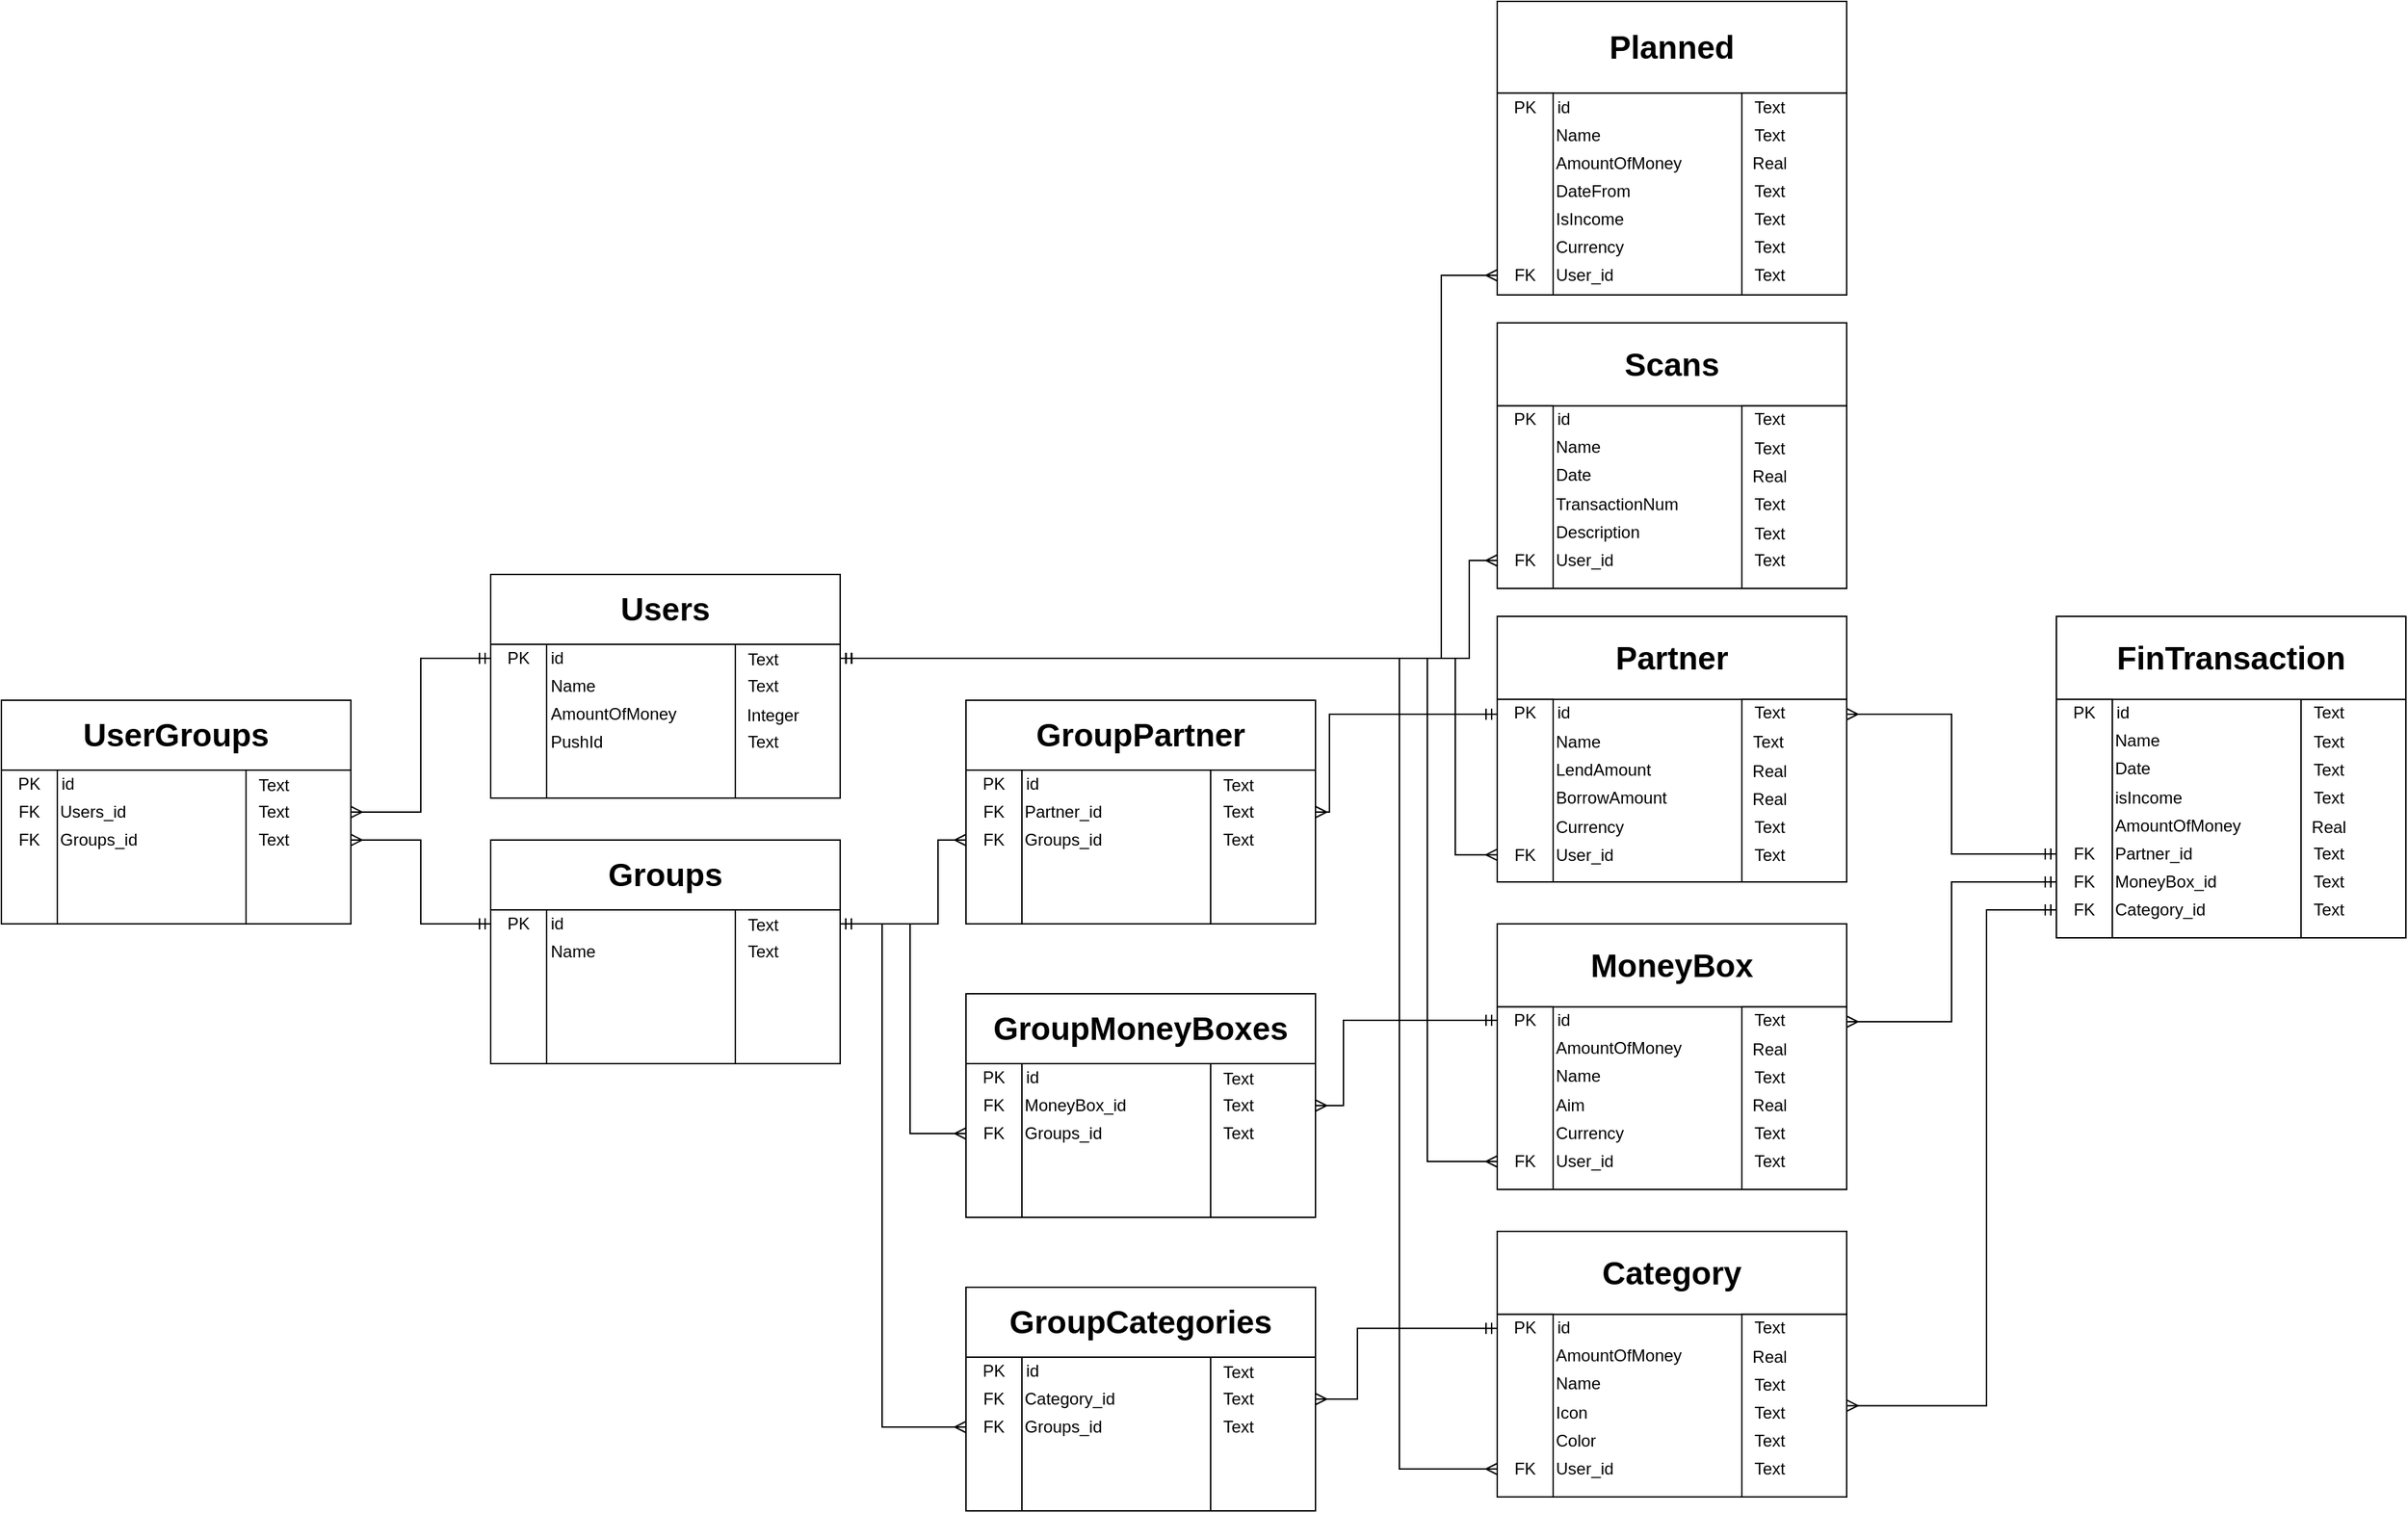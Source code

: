 <mxfile version="14.7.1" type="device"><diagram id="HjZ8tw_pysFrtEVc0VH4" name="Page-1"><mxGraphModel dx="2326" dy="2074" grid="1" gridSize="10" guides="1" tooltips="1" connect="1" arrows="1" fold="1" page="1" pageScale="1" pageWidth="827" pageHeight="1169" math="0" shadow="0"><root><mxCell id="0"/><mxCell id="1" parent="0"/><mxCell id="lY3lnXD1di-yCQh-Zgoo-352" value="" style="rounded=0;whiteSpace=wrap;html=1;" vertex="1" parent="1"><mxGeometry x="1750" y="485" width="250" height="230" as="geometry"/></mxCell><mxCell id="lY3lnXD1di-yCQh-Zgoo-361" value="" style="rounded=0;whiteSpace=wrap;html=1;" vertex="1" parent="1"><mxGeometry x="1925" y="544.38" width="75" height="170.63" as="geometry"/></mxCell><mxCell id="lY3lnXD1di-yCQh-Zgoo-353" value="" style="rounded=0;whiteSpace=wrap;html=1;" vertex="1" parent="1"><mxGeometry x="1750" y="485" width="250" height="59.375" as="geometry"/></mxCell><mxCell id="lY3lnXD1di-yCQh-Zgoo-354" value="" style="rounded=0;whiteSpace=wrap;html=1;" vertex="1" parent="1"><mxGeometry x="1750" y="544.38" width="40" height="170.62" as="geometry"/></mxCell><mxCell id="lY3lnXD1di-yCQh-Zgoo-16" value="" style="group" vertex="1" connectable="0" parent="1"><mxGeometry x="630" y="645" width="250" height="160" as="geometry"/></mxCell><mxCell id="lY3lnXD1di-yCQh-Zgoo-17" value="" style="group" vertex="1" connectable="0" parent="lY3lnXD1di-yCQh-Zgoo-16"><mxGeometry width="250" height="160" as="geometry"/></mxCell><mxCell id="lY3lnXD1di-yCQh-Zgoo-18" value="" style="rounded=0;whiteSpace=wrap;html=1;" vertex="1" parent="lY3lnXD1di-yCQh-Zgoo-17"><mxGeometry width="250" height="160" as="geometry"/></mxCell><mxCell id="lY3lnXD1di-yCQh-Zgoo-19" value="" style="rounded=0;whiteSpace=wrap;html=1;" vertex="1" parent="lY3lnXD1di-yCQh-Zgoo-17"><mxGeometry width="250" height="50" as="geometry"/></mxCell><mxCell id="lY3lnXD1di-yCQh-Zgoo-20" value="" style="rounded=0;whiteSpace=wrap;html=1;" vertex="1" parent="lY3lnXD1di-yCQh-Zgoo-17"><mxGeometry y="50" width="40" height="110" as="geometry"/></mxCell><mxCell id="lY3lnXD1di-yCQh-Zgoo-21" value="PK" style="text;html=1;strokeColor=none;fillColor=none;align=center;verticalAlign=middle;whiteSpace=wrap;rounded=0;" vertex="1" parent="lY3lnXD1di-yCQh-Zgoo-17"><mxGeometry y="50" width="40" height="20" as="geometry"/></mxCell><mxCell id="lY3lnXD1di-yCQh-Zgoo-22" value="id" style="text;html=1;strokeColor=none;fillColor=none;align=left;verticalAlign=middle;whiteSpace=wrap;rounded=0;" vertex="1" parent="lY3lnXD1di-yCQh-Zgoo-17"><mxGeometry x="41" y="50" width="20" height="20" as="geometry"/></mxCell><mxCell id="lY3lnXD1di-yCQh-Zgoo-23" value="Name" style="text;html=1;strokeColor=none;fillColor=none;align=left;verticalAlign=middle;whiteSpace=wrap;rounded=0;" vertex="1" parent="lY3lnXD1di-yCQh-Zgoo-17"><mxGeometry x="41" y="70" width="40" height="20" as="geometry"/></mxCell><mxCell id="lY3lnXD1di-yCQh-Zgoo-25" value="Groups" style="text;html=1;strokeColor=none;fillColor=none;align=center;verticalAlign=middle;whiteSpace=wrap;rounded=0;fontStyle=1;fontSize=23;" vertex="1" parent="lY3lnXD1di-yCQh-Zgoo-17"><mxGeometry x="105" y="15" width="40" height="20" as="geometry"/></mxCell><mxCell id="lY3lnXD1di-yCQh-Zgoo-26" value="" style="group" vertex="1" connectable="0" parent="lY3lnXD1di-yCQh-Zgoo-17"><mxGeometry x="175" y="50" width="75" height="110" as="geometry"/></mxCell><mxCell id="lY3lnXD1di-yCQh-Zgoo-27" value="" style="rounded=0;whiteSpace=wrap;html=1;" vertex="1" parent="lY3lnXD1di-yCQh-Zgoo-26"><mxGeometry width="75" height="110.0" as="geometry"/></mxCell><mxCell id="lY3lnXD1di-yCQh-Zgoo-28" value="Text" style="text;html=1;strokeColor=none;fillColor=none;align=center;verticalAlign=middle;whiteSpace=wrap;rounded=0;" vertex="1" parent="lY3lnXD1di-yCQh-Zgoo-26"><mxGeometry width="40" height="22" as="geometry"/></mxCell><mxCell id="lY3lnXD1di-yCQh-Zgoo-30" value="Text" style="text;html=1;strokeColor=none;fillColor=none;align=center;verticalAlign=middle;whiteSpace=wrap;rounded=0;" vertex="1" parent="lY3lnXD1di-yCQh-Zgoo-16"><mxGeometry x="175" y="70" width="40" height="20" as="geometry"/></mxCell><mxCell id="lY3lnXD1di-yCQh-Zgoo-33" value="" style="group;align=left;" vertex="1" connectable="0" parent="1"><mxGeometry x="630" y="455" width="250" height="160" as="geometry"/></mxCell><mxCell id="lY3lnXD1di-yCQh-Zgoo-15" value="" style="group" vertex="1" connectable="0" parent="lY3lnXD1di-yCQh-Zgoo-33"><mxGeometry width="250" height="160" as="geometry"/></mxCell><mxCell id="lY3lnXD1di-yCQh-Zgoo-5" value="" style="group" vertex="1" connectable="0" parent="lY3lnXD1di-yCQh-Zgoo-15"><mxGeometry width="250" height="160" as="geometry"/></mxCell><mxCell id="lY3lnXD1di-yCQh-Zgoo-1" value="" style="rounded=0;whiteSpace=wrap;html=1;" vertex="1" parent="lY3lnXD1di-yCQh-Zgoo-5"><mxGeometry width="250" height="160" as="geometry"/></mxCell><mxCell id="lY3lnXD1di-yCQh-Zgoo-2" value="" style="rounded=0;whiteSpace=wrap;html=1;" vertex="1" parent="lY3lnXD1di-yCQh-Zgoo-5"><mxGeometry width="250" height="50" as="geometry"/></mxCell><mxCell id="lY3lnXD1di-yCQh-Zgoo-3" value="" style="rounded=0;whiteSpace=wrap;html=1;" vertex="1" parent="lY3lnXD1di-yCQh-Zgoo-5"><mxGeometry y="50" width="40" height="110" as="geometry"/></mxCell><mxCell id="lY3lnXD1di-yCQh-Zgoo-6" value="PK" style="text;html=1;strokeColor=none;fillColor=none;align=center;verticalAlign=middle;whiteSpace=wrap;rounded=0;" vertex="1" parent="lY3lnXD1di-yCQh-Zgoo-5"><mxGeometry y="50" width="40" height="20" as="geometry"/></mxCell><mxCell id="lY3lnXD1di-yCQh-Zgoo-7" value="id" style="text;html=1;strokeColor=none;fillColor=none;align=left;verticalAlign=middle;whiteSpace=wrap;rounded=0;" vertex="1" parent="lY3lnXD1di-yCQh-Zgoo-5"><mxGeometry x="41" y="50" width="20" height="20" as="geometry"/></mxCell><mxCell id="lY3lnXD1di-yCQh-Zgoo-8" value="Name" style="text;html=1;strokeColor=none;fillColor=none;align=left;verticalAlign=middle;whiteSpace=wrap;rounded=0;" vertex="1" parent="lY3lnXD1di-yCQh-Zgoo-5"><mxGeometry x="41" y="70" width="40" height="20" as="geometry"/></mxCell><mxCell id="lY3lnXD1di-yCQh-Zgoo-9" value="AmountOfMoney" style="text;html=1;strokeColor=none;fillColor=none;align=left;verticalAlign=middle;whiteSpace=wrap;rounded=0;" vertex="1" parent="lY3lnXD1di-yCQh-Zgoo-5"><mxGeometry x="41" y="90" width="100" height="20" as="geometry"/></mxCell><mxCell id="lY3lnXD1di-yCQh-Zgoo-13" value="Users" style="text;html=1;strokeColor=none;fillColor=none;align=center;verticalAlign=middle;whiteSpace=wrap;rounded=0;fontStyle=1;fontSize=23;" vertex="1" parent="lY3lnXD1di-yCQh-Zgoo-5"><mxGeometry x="105" y="15" width="40" height="20" as="geometry"/></mxCell><mxCell id="lY3lnXD1di-yCQh-Zgoo-14" value="" style="group" vertex="1" connectable="0" parent="lY3lnXD1di-yCQh-Zgoo-5"><mxGeometry x="175" y="50" width="75" height="110" as="geometry"/></mxCell><mxCell id="lY3lnXD1di-yCQh-Zgoo-4" value="" style="rounded=0;whiteSpace=wrap;html=1;" vertex="1" parent="lY3lnXD1di-yCQh-Zgoo-14"><mxGeometry width="75" height="110.0" as="geometry"/></mxCell><mxCell id="lY3lnXD1di-yCQh-Zgoo-10" value="Text" style="text;html=1;strokeColor=none;fillColor=none;align=center;verticalAlign=middle;whiteSpace=wrap;rounded=0;" vertex="1" parent="lY3lnXD1di-yCQh-Zgoo-14"><mxGeometry width="40" height="22" as="geometry"/></mxCell><mxCell id="lY3lnXD1di-yCQh-Zgoo-12" value="Integer" style="text;html=1;strokeColor=none;fillColor=none;align=center;verticalAlign=middle;whiteSpace=wrap;rounded=0;" vertex="1" parent="lY3lnXD1di-yCQh-Zgoo-14"><mxGeometry x="7" y="40" width="40" height="22" as="geometry"/></mxCell><mxCell id="lY3lnXD1di-yCQh-Zgoo-11" value="Text" style="text;html=1;strokeColor=none;fillColor=none;align=center;verticalAlign=middle;whiteSpace=wrap;rounded=0;" vertex="1" parent="lY3lnXD1di-yCQh-Zgoo-15"><mxGeometry x="175" y="70" width="40" height="20" as="geometry"/></mxCell><mxCell id="lY3lnXD1di-yCQh-Zgoo-31" value="PushId" style="text;html=1;strokeColor=none;fillColor=none;align=left;verticalAlign=middle;whiteSpace=wrap;rounded=0;" vertex="1" parent="lY3lnXD1di-yCQh-Zgoo-33"><mxGeometry x="41" y="110" width="50" height="20" as="geometry"/></mxCell><mxCell id="lY3lnXD1di-yCQh-Zgoo-32" value="Text" style="text;html=1;strokeColor=none;fillColor=none;align=center;verticalAlign=middle;whiteSpace=wrap;rounded=0;" vertex="1" parent="lY3lnXD1di-yCQh-Zgoo-33"><mxGeometry x="175" y="110" width="40" height="20" as="geometry"/></mxCell><mxCell id="lY3lnXD1di-yCQh-Zgoo-55" value="" style="group" vertex="1" connectable="0" parent="1"><mxGeometry x="280" y="545" width="250" height="160" as="geometry"/></mxCell><mxCell id="lY3lnXD1di-yCQh-Zgoo-34" value="" style="group" vertex="1" connectable="0" parent="lY3lnXD1di-yCQh-Zgoo-55"><mxGeometry width="250" height="160" as="geometry"/></mxCell><mxCell id="lY3lnXD1di-yCQh-Zgoo-35" value="" style="group" vertex="1" connectable="0" parent="lY3lnXD1di-yCQh-Zgoo-34"><mxGeometry width="250" height="160" as="geometry"/></mxCell><mxCell id="lY3lnXD1di-yCQh-Zgoo-36" value="" style="group" vertex="1" connectable="0" parent="lY3lnXD1di-yCQh-Zgoo-35"><mxGeometry width="250" height="160" as="geometry"/></mxCell><mxCell id="lY3lnXD1di-yCQh-Zgoo-37" value="" style="rounded=0;whiteSpace=wrap;html=1;" vertex="1" parent="lY3lnXD1di-yCQh-Zgoo-36"><mxGeometry width="250" height="160" as="geometry"/></mxCell><mxCell id="lY3lnXD1di-yCQh-Zgoo-38" value="" style="rounded=0;whiteSpace=wrap;html=1;" vertex="1" parent="lY3lnXD1di-yCQh-Zgoo-36"><mxGeometry width="250" height="50" as="geometry"/></mxCell><mxCell id="lY3lnXD1di-yCQh-Zgoo-39" value="" style="rounded=0;whiteSpace=wrap;html=1;" vertex="1" parent="lY3lnXD1di-yCQh-Zgoo-36"><mxGeometry y="50" width="40" height="110" as="geometry"/></mxCell><mxCell id="lY3lnXD1di-yCQh-Zgoo-40" value="PK" style="text;html=1;strokeColor=none;fillColor=none;align=center;verticalAlign=middle;whiteSpace=wrap;rounded=0;" vertex="1" parent="lY3lnXD1di-yCQh-Zgoo-36"><mxGeometry y="50" width="40" height="20" as="geometry"/></mxCell><mxCell id="lY3lnXD1di-yCQh-Zgoo-41" value="id" style="text;html=1;strokeColor=none;fillColor=none;align=left;verticalAlign=middle;whiteSpace=wrap;rounded=0;" vertex="1" parent="lY3lnXD1di-yCQh-Zgoo-36"><mxGeometry x="41" y="50" width="20" height="20" as="geometry"/></mxCell><mxCell id="lY3lnXD1di-yCQh-Zgoo-42" value="Users_id" style="text;html=1;strokeColor=none;fillColor=none;align=left;verticalAlign=middle;whiteSpace=wrap;rounded=0;" vertex="1" parent="lY3lnXD1di-yCQh-Zgoo-36"><mxGeometry x="40" y="70" width="40" height="20" as="geometry"/></mxCell><mxCell id="lY3lnXD1di-yCQh-Zgoo-43" value="Groups_id" style="text;html=1;strokeColor=none;fillColor=none;align=left;verticalAlign=middle;whiteSpace=wrap;rounded=0;" vertex="1" parent="lY3lnXD1di-yCQh-Zgoo-36"><mxGeometry x="40" y="90" width="100" height="20" as="geometry"/></mxCell><mxCell id="lY3lnXD1di-yCQh-Zgoo-44" value="UserGroups" style="text;html=1;strokeColor=none;fillColor=none;align=center;verticalAlign=middle;whiteSpace=wrap;rounded=0;fontStyle=1;fontSize=23;" vertex="1" parent="lY3lnXD1di-yCQh-Zgoo-36"><mxGeometry x="105" y="15" width="40" height="20" as="geometry"/></mxCell><mxCell id="lY3lnXD1di-yCQh-Zgoo-45" value="" style="group" vertex="1" connectable="0" parent="lY3lnXD1di-yCQh-Zgoo-36"><mxGeometry x="175" y="50" width="75" height="110" as="geometry"/></mxCell><mxCell id="lY3lnXD1di-yCQh-Zgoo-46" value="" style="rounded=0;whiteSpace=wrap;html=1;" vertex="1" parent="lY3lnXD1di-yCQh-Zgoo-45"><mxGeometry width="75" height="110.0" as="geometry"/></mxCell><mxCell id="lY3lnXD1di-yCQh-Zgoo-47" value="Text" style="text;html=1;strokeColor=none;fillColor=none;align=center;verticalAlign=middle;whiteSpace=wrap;rounded=0;" vertex="1" parent="lY3lnXD1di-yCQh-Zgoo-45"><mxGeometry width="40" height="22" as="geometry"/></mxCell><mxCell id="lY3lnXD1di-yCQh-Zgoo-53" value="FK" style="text;html=1;strokeColor=none;fillColor=none;align=center;verticalAlign=middle;whiteSpace=wrap;rounded=0;" vertex="1" parent="lY3lnXD1di-yCQh-Zgoo-36"><mxGeometry y="70" width="40" height="20" as="geometry"/></mxCell><mxCell id="lY3lnXD1di-yCQh-Zgoo-49" value="Text" style="text;html=1;strokeColor=none;fillColor=none;align=center;verticalAlign=middle;whiteSpace=wrap;rounded=0;" vertex="1" parent="lY3lnXD1di-yCQh-Zgoo-35"><mxGeometry x="175" y="70" width="40" height="20" as="geometry"/></mxCell><mxCell id="lY3lnXD1di-yCQh-Zgoo-52" value="Text" style="text;html=1;strokeColor=none;fillColor=none;align=center;verticalAlign=middle;whiteSpace=wrap;rounded=0;" vertex="1" parent="lY3lnXD1di-yCQh-Zgoo-55"><mxGeometry x="175" y="90" width="40" height="20" as="geometry"/></mxCell><mxCell id="lY3lnXD1di-yCQh-Zgoo-54" value="FK" style="text;html=1;strokeColor=none;fillColor=none;align=center;verticalAlign=middle;whiteSpace=wrap;rounded=0;" vertex="1" parent="lY3lnXD1di-yCQh-Zgoo-55"><mxGeometry y="90" width="40" height="20" as="geometry"/></mxCell><mxCell id="lY3lnXD1di-yCQh-Zgoo-56" style="edgeStyle=orthogonalEdgeStyle;orthogonalLoop=1;jettySize=auto;html=1;entryX=0;entryY=0.5;entryDx=0;entryDy=0;fontSize=23;startArrow=ERmany;startFill=0;endArrow=ERmandOne;endFill=0;rounded=0;" edge="1" parent="1" source="lY3lnXD1di-yCQh-Zgoo-37" target="lY3lnXD1di-yCQh-Zgoo-6"><mxGeometry relative="1" as="geometry"/></mxCell><mxCell id="lY3lnXD1di-yCQh-Zgoo-57" style="edgeStyle=orthogonalEdgeStyle;rounded=0;orthogonalLoop=1;jettySize=auto;html=1;entryX=0;entryY=0.5;entryDx=0;entryDy=0;fontSize=23;startArrow=ERmany;startFill=0;endArrow=ERmandOne;endFill=0;" edge="1" parent="1" source="lY3lnXD1di-yCQh-Zgoo-46" target="lY3lnXD1di-yCQh-Zgoo-21"><mxGeometry relative="1" as="geometry"><Array as="points"><mxPoint x="580" y="645"/><mxPoint x="580" y="705"/></Array></mxGeometry></mxCell><mxCell id="lY3lnXD1di-yCQh-Zgoo-58" value="" style="group" vertex="1" connectable="0" parent="1"><mxGeometry x="970" y="545" width="250" height="160" as="geometry"/></mxCell><mxCell id="lY3lnXD1di-yCQh-Zgoo-59" value="" style="group" vertex="1" connectable="0" parent="lY3lnXD1di-yCQh-Zgoo-58"><mxGeometry width="250" height="160" as="geometry"/></mxCell><mxCell id="lY3lnXD1di-yCQh-Zgoo-60" value="" style="group" vertex="1" connectable="0" parent="lY3lnXD1di-yCQh-Zgoo-59"><mxGeometry width="250" height="160" as="geometry"/></mxCell><mxCell id="lY3lnXD1di-yCQh-Zgoo-61" value="" style="group" vertex="1" connectable="0" parent="lY3lnXD1di-yCQh-Zgoo-60"><mxGeometry width="250" height="160" as="geometry"/></mxCell><mxCell id="lY3lnXD1di-yCQh-Zgoo-62" value="" style="rounded=0;whiteSpace=wrap;html=1;" vertex="1" parent="lY3lnXD1di-yCQh-Zgoo-61"><mxGeometry width="250" height="160" as="geometry"/></mxCell><mxCell id="lY3lnXD1di-yCQh-Zgoo-63" value="" style="rounded=0;whiteSpace=wrap;html=1;" vertex="1" parent="lY3lnXD1di-yCQh-Zgoo-61"><mxGeometry width="250" height="50" as="geometry"/></mxCell><mxCell id="lY3lnXD1di-yCQh-Zgoo-64" value="" style="rounded=0;whiteSpace=wrap;html=1;" vertex="1" parent="lY3lnXD1di-yCQh-Zgoo-61"><mxGeometry y="50" width="40" height="110" as="geometry"/></mxCell><mxCell id="lY3lnXD1di-yCQh-Zgoo-65" value="PK" style="text;html=1;strokeColor=none;fillColor=none;align=center;verticalAlign=middle;whiteSpace=wrap;rounded=0;" vertex="1" parent="lY3lnXD1di-yCQh-Zgoo-61"><mxGeometry y="50" width="40" height="20" as="geometry"/></mxCell><mxCell id="lY3lnXD1di-yCQh-Zgoo-66" value="id" style="text;html=1;strokeColor=none;fillColor=none;align=left;verticalAlign=middle;whiteSpace=wrap;rounded=0;" vertex="1" parent="lY3lnXD1di-yCQh-Zgoo-61"><mxGeometry x="41" y="50" width="20" height="20" as="geometry"/></mxCell><mxCell id="lY3lnXD1di-yCQh-Zgoo-67" value="Partner_id" style="text;html=1;strokeColor=none;fillColor=none;align=left;verticalAlign=middle;whiteSpace=wrap;rounded=0;" vertex="1" parent="lY3lnXD1di-yCQh-Zgoo-61"><mxGeometry x="40" y="70" width="40" height="20" as="geometry"/></mxCell><mxCell id="lY3lnXD1di-yCQh-Zgoo-68" value="Groups_id" style="text;html=1;strokeColor=none;fillColor=none;align=left;verticalAlign=middle;whiteSpace=wrap;rounded=0;" vertex="1" parent="lY3lnXD1di-yCQh-Zgoo-61"><mxGeometry x="40" y="90" width="100" height="20" as="geometry"/></mxCell><mxCell id="lY3lnXD1di-yCQh-Zgoo-69" value="GroupPartner" style="text;html=1;strokeColor=none;fillColor=none;align=center;verticalAlign=middle;whiteSpace=wrap;rounded=0;fontStyle=1;fontSize=23;" vertex="1" parent="lY3lnXD1di-yCQh-Zgoo-61"><mxGeometry x="105" y="15" width="40" height="20" as="geometry"/></mxCell><mxCell id="lY3lnXD1di-yCQh-Zgoo-70" value="" style="group" vertex="1" connectable="0" parent="lY3lnXD1di-yCQh-Zgoo-61"><mxGeometry x="175" y="50" width="75" height="110" as="geometry"/></mxCell><mxCell id="lY3lnXD1di-yCQh-Zgoo-71" value="" style="rounded=0;whiteSpace=wrap;html=1;" vertex="1" parent="lY3lnXD1di-yCQh-Zgoo-70"><mxGeometry width="75" height="110.0" as="geometry"/></mxCell><mxCell id="lY3lnXD1di-yCQh-Zgoo-72" value="Text" style="text;html=1;strokeColor=none;fillColor=none;align=center;verticalAlign=middle;whiteSpace=wrap;rounded=0;" vertex="1" parent="lY3lnXD1di-yCQh-Zgoo-70"><mxGeometry width="40" height="22" as="geometry"/></mxCell><mxCell id="lY3lnXD1di-yCQh-Zgoo-73" value="FK" style="text;html=1;strokeColor=none;fillColor=none;align=center;verticalAlign=middle;whiteSpace=wrap;rounded=0;" vertex="1" parent="lY3lnXD1di-yCQh-Zgoo-61"><mxGeometry y="70" width="40" height="20" as="geometry"/></mxCell><mxCell id="lY3lnXD1di-yCQh-Zgoo-74" value="Text" style="text;html=1;strokeColor=none;fillColor=none;align=center;verticalAlign=middle;whiteSpace=wrap;rounded=0;" vertex="1" parent="lY3lnXD1di-yCQh-Zgoo-60"><mxGeometry x="175" y="70" width="40" height="20" as="geometry"/></mxCell><mxCell id="lY3lnXD1di-yCQh-Zgoo-75" value="Text" style="text;html=1;strokeColor=none;fillColor=none;align=center;verticalAlign=middle;whiteSpace=wrap;rounded=0;" vertex="1" parent="lY3lnXD1di-yCQh-Zgoo-58"><mxGeometry x="175" y="90" width="40" height="20" as="geometry"/></mxCell><mxCell id="lY3lnXD1di-yCQh-Zgoo-76" value="FK" style="text;html=1;strokeColor=none;fillColor=none;align=center;verticalAlign=middle;whiteSpace=wrap;rounded=0;" vertex="1" parent="lY3lnXD1di-yCQh-Zgoo-58"><mxGeometry y="90" width="40" height="20" as="geometry"/></mxCell><mxCell id="lY3lnXD1di-yCQh-Zgoo-77" value="" style="group" vertex="1" connectable="0" parent="1"><mxGeometry x="970" y="755" width="250" height="160" as="geometry"/></mxCell><mxCell id="lY3lnXD1di-yCQh-Zgoo-78" value="" style="group" vertex="1" connectable="0" parent="lY3lnXD1di-yCQh-Zgoo-77"><mxGeometry width="250" height="160" as="geometry"/></mxCell><mxCell id="lY3lnXD1di-yCQh-Zgoo-79" value="" style="group" vertex="1" connectable="0" parent="lY3lnXD1di-yCQh-Zgoo-78"><mxGeometry width="250" height="160" as="geometry"/></mxCell><mxCell id="lY3lnXD1di-yCQh-Zgoo-80" value="" style="group" vertex="1" connectable="0" parent="lY3lnXD1di-yCQh-Zgoo-79"><mxGeometry width="250" height="160" as="geometry"/></mxCell><mxCell id="lY3lnXD1di-yCQh-Zgoo-81" value="" style="rounded=0;whiteSpace=wrap;html=1;" vertex="1" parent="lY3lnXD1di-yCQh-Zgoo-80"><mxGeometry width="250" height="160" as="geometry"/></mxCell><mxCell id="lY3lnXD1di-yCQh-Zgoo-82" value="" style="rounded=0;whiteSpace=wrap;html=1;" vertex="1" parent="lY3lnXD1di-yCQh-Zgoo-80"><mxGeometry width="250" height="50" as="geometry"/></mxCell><mxCell id="lY3lnXD1di-yCQh-Zgoo-83" value="" style="rounded=0;whiteSpace=wrap;html=1;" vertex="1" parent="lY3lnXD1di-yCQh-Zgoo-80"><mxGeometry y="50" width="40" height="110" as="geometry"/></mxCell><mxCell id="lY3lnXD1di-yCQh-Zgoo-84" value="PK" style="text;html=1;strokeColor=none;fillColor=none;align=center;verticalAlign=middle;whiteSpace=wrap;rounded=0;" vertex="1" parent="lY3lnXD1di-yCQh-Zgoo-80"><mxGeometry y="50" width="40" height="20" as="geometry"/></mxCell><mxCell id="lY3lnXD1di-yCQh-Zgoo-85" value="id" style="text;html=1;strokeColor=none;fillColor=none;align=left;verticalAlign=middle;whiteSpace=wrap;rounded=0;" vertex="1" parent="lY3lnXD1di-yCQh-Zgoo-80"><mxGeometry x="41" y="50" width="20" height="20" as="geometry"/></mxCell><mxCell id="lY3lnXD1di-yCQh-Zgoo-86" value="MoneyBox_id" style="text;html=1;strokeColor=none;fillColor=none;align=left;verticalAlign=middle;whiteSpace=wrap;rounded=0;" vertex="1" parent="lY3lnXD1di-yCQh-Zgoo-80"><mxGeometry x="40" y="70" width="40" height="20" as="geometry"/></mxCell><mxCell id="lY3lnXD1di-yCQh-Zgoo-87" value="Groups_id" style="text;html=1;strokeColor=none;fillColor=none;align=left;verticalAlign=middle;whiteSpace=wrap;rounded=0;" vertex="1" parent="lY3lnXD1di-yCQh-Zgoo-80"><mxGeometry x="40" y="90" width="100" height="20" as="geometry"/></mxCell><mxCell id="lY3lnXD1di-yCQh-Zgoo-88" value="GroupMoneyBoxes" style="text;html=1;strokeColor=none;fillColor=none;align=center;verticalAlign=middle;whiteSpace=wrap;rounded=0;fontStyle=1;fontSize=23;" vertex="1" parent="lY3lnXD1di-yCQh-Zgoo-80"><mxGeometry x="105" y="15" width="40" height="20" as="geometry"/></mxCell><mxCell id="lY3lnXD1di-yCQh-Zgoo-89" value="" style="group" vertex="1" connectable="0" parent="lY3lnXD1di-yCQh-Zgoo-80"><mxGeometry x="175" y="50" width="75" height="110" as="geometry"/></mxCell><mxCell id="lY3lnXD1di-yCQh-Zgoo-90" value="" style="rounded=0;whiteSpace=wrap;html=1;" vertex="1" parent="lY3lnXD1di-yCQh-Zgoo-89"><mxGeometry width="75" height="110.0" as="geometry"/></mxCell><mxCell id="lY3lnXD1di-yCQh-Zgoo-91" value="Text" style="text;html=1;strokeColor=none;fillColor=none;align=center;verticalAlign=middle;whiteSpace=wrap;rounded=0;" vertex="1" parent="lY3lnXD1di-yCQh-Zgoo-89"><mxGeometry width="40" height="22" as="geometry"/></mxCell><mxCell id="lY3lnXD1di-yCQh-Zgoo-92" value="FK" style="text;html=1;strokeColor=none;fillColor=none;align=center;verticalAlign=middle;whiteSpace=wrap;rounded=0;" vertex="1" parent="lY3lnXD1di-yCQh-Zgoo-80"><mxGeometry y="70" width="40" height="20" as="geometry"/></mxCell><mxCell id="lY3lnXD1di-yCQh-Zgoo-93" value="Text" style="text;html=1;strokeColor=none;fillColor=none;align=center;verticalAlign=middle;whiteSpace=wrap;rounded=0;" vertex="1" parent="lY3lnXD1di-yCQh-Zgoo-79"><mxGeometry x="175" y="70" width="40" height="20" as="geometry"/></mxCell><mxCell id="lY3lnXD1di-yCQh-Zgoo-94" value="Text" style="text;html=1;strokeColor=none;fillColor=none;align=center;verticalAlign=middle;whiteSpace=wrap;rounded=0;" vertex="1" parent="lY3lnXD1di-yCQh-Zgoo-77"><mxGeometry x="175" y="90" width="40" height="20" as="geometry"/></mxCell><mxCell id="lY3lnXD1di-yCQh-Zgoo-95" value="FK" style="text;html=1;strokeColor=none;fillColor=none;align=center;verticalAlign=middle;whiteSpace=wrap;rounded=0;" vertex="1" parent="lY3lnXD1di-yCQh-Zgoo-77"><mxGeometry y="90" width="40" height="20" as="geometry"/></mxCell><mxCell id="lY3lnXD1di-yCQh-Zgoo-96" value="" style="group" vertex="1" connectable="0" parent="1"><mxGeometry x="970" y="965" width="250" height="160" as="geometry"/></mxCell><mxCell id="lY3lnXD1di-yCQh-Zgoo-97" value="" style="group" vertex="1" connectable="0" parent="lY3lnXD1di-yCQh-Zgoo-96"><mxGeometry width="250" height="160" as="geometry"/></mxCell><mxCell id="lY3lnXD1di-yCQh-Zgoo-98" value="" style="group" vertex="1" connectable="0" parent="lY3lnXD1di-yCQh-Zgoo-97"><mxGeometry width="250" height="160" as="geometry"/></mxCell><mxCell id="lY3lnXD1di-yCQh-Zgoo-99" value="" style="group" vertex="1" connectable="0" parent="lY3lnXD1di-yCQh-Zgoo-98"><mxGeometry width="250" height="160" as="geometry"/></mxCell><mxCell id="lY3lnXD1di-yCQh-Zgoo-100" value="" style="rounded=0;whiteSpace=wrap;html=1;" vertex="1" parent="lY3lnXD1di-yCQh-Zgoo-99"><mxGeometry width="250" height="160" as="geometry"/></mxCell><mxCell id="lY3lnXD1di-yCQh-Zgoo-101" value="" style="rounded=0;whiteSpace=wrap;html=1;" vertex="1" parent="lY3lnXD1di-yCQh-Zgoo-99"><mxGeometry width="250" height="50" as="geometry"/></mxCell><mxCell id="lY3lnXD1di-yCQh-Zgoo-102" value="" style="rounded=0;whiteSpace=wrap;html=1;" vertex="1" parent="lY3lnXD1di-yCQh-Zgoo-99"><mxGeometry y="50" width="40" height="110" as="geometry"/></mxCell><mxCell id="lY3lnXD1di-yCQh-Zgoo-103" value="PK" style="text;html=1;strokeColor=none;fillColor=none;align=center;verticalAlign=middle;whiteSpace=wrap;rounded=0;" vertex="1" parent="lY3lnXD1di-yCQh-Zgoo-99"><mxGeometry y="50" width="40" height="20" as="geometry"/></mxCell><mxCell id="lY3lnXD1di-yCQh-Zgoo-104" value="id" style="text;html=1;strokeColor=none;fillColor=none;align=left;verticalAlign=middle;whiteSpace=wrap;rounded=0;" vertex="1" parent="lY3lnXD1di-yCQh-Zgoo-99"><mxGeometry x="41" y="50" width="20" height="20" as="geometry"/></mxCell><mxCell id="lY3lnXD1di-yCQh-Zgoo-105" value="Category_id&lt;br&gt;" style="text;html=1;strokeColor=none;fillColor=none;align=left;verticalAlign=middle;whiteSpace=wrap;rounded=0;" vertex="1" parent="lY3lnXD1di-yCQh-Zgoo-99"><mxGeometry x="40" y="70" width="40" height="20" as="geometry"/></mxCell><mxCell id="lY3lnXD1di-yCQh-Zgoo-106" value="Groups_id" style="text;html=1;strokeColor=none;fillColor=none;align=left;verticalAlign=middle;whiteSpace=wrap;rounded=0;" vertex="1" parent="lY3lnXD1di-yCQh-Zgoo-99"><mxGeometry x="40" y="90" width="100" height="20" as="geometry"/></mxCell><mxCell id="lY3lnXD1di-yCQh-Zgoo-107" value="GroupCategories" style="text;html=1;strokeColor=none;fillColor=none;align=center;verticalAlign=middle;whiteSpace=wrap;rounded=0;fontStyle=1;fontSize=23;" vertex="1" parent="lY3lnXD1di-yCQh-Zgoo-99"><mxGeometry x="105" y="15" width="40" height="20" as="geometry"/></mxCell><mxCell id="lY3lnXD1di-yCQh-Zgoo-108" value="" style="group" vertex="1" connectable="0" parent="lY3lnXD1di-yCQh-Zgoo-99"><mxGeometry x="175" y="50" width="75" height="110" as="geometry"/></mxCell><mxCell id="lY3lnXD1di-yCQh-Zgoo-109" value="" style="rounded=0;whiteSpace=wrap;html=1;" vertex="1" parent="lY3lnXD1di-yCQh-Zgoo-108"><mxGeometry width="75" height="110.0" as="geometry"/></mxCell><mxCell id="lY3lnXD1di-yCQh-Zgoo-110" value="Text" style="text;html=1;strokeColor=none;fillColor=none;align=center;verticalAlign=middle;whiteSpace=wrap;rounded=0;" vertex="1" parent="lY3lnXD1di-yCQh-Zgoo-108"><mxGeometry width="40" height="22" as="geometry"/></mxCell><mxCell id="lY3lnXD1di-yCQh-Zgoo-111" value="FK" style="text;html=1;strokeColor=none;fillColor=none;align=center;verticalAlign=middle;whiteSpace=wrap;rounded=0;" vertex="1" parent="lY3lnXD1di-yCQh-Zgoo-99"><mxGeometry y="70" width="40" height="20" as="geometry"/></mxCell><mxCell id="lY3lnXD1di-yCQh-Zgoo-112" value="Text" style="text;html=1;strokeColor=none;fillColor=none;align=center;verticalAlign=middle;whiteSpace=wrap;rounded=0;" vertex="1" parent="lY3lnXD1di-yCQh-Zgoo-98"><mxGeometry x="175" y="70" width="40" height="20" as="geometry"/></mxCell><mxCell id="lY3lnXD1di-yCQh-Zgoo-113" value="Text" style="text;html=1;strokeColor=none;fillColor=none;align=center;verticalAlign=middle;whiteSpace=wrap;rounded=0;" vertex="1" parent="lY3lnXD1di-yCQh-Zgoo-96"><mxGeometry x="175" y="90" width="40" height="20" as="geometry"/></mxCell><mxCell id="lY3lnXD1di-yCQh-Zgoo-114" value="FK" style="text;html=1;strokeColor=none;fillColor=none;align=center;verticalAlign=middle;whiteSpace=wrap;rounded=0;" vertex="1" parent="lY3lnXD1di-yCQh-Zgoo-96"><mxGeometry y="90" width="40" height="20" as="geometry"/></mxCell><mxCell id="lY3lnXD1di-yCQh-Zgoo-122" style="edgeStyle=orthogonalEdgeStyle;rounded=0;orthogonalLoop=1;jettySize=auto;html=1;fontSize=23;startArrow=ERmany;startFill=0;endArrow=ERmandOne;endFill=0;" edge="1" parent="1" source="lY3lnXD1di-yCQh-Zgoo-95" target="lY3lnXD1di-yCQh-Zgoo-27"><mxGeometry relative="1" as="geometry"><Array as="points"><mxPoint x="930" y="855"/><mxPoint x="930" y="705"/></Array></mxGeometry></mxCell><mxCell id="lY3lnXD1di-yCQh-Zgoo-123" style="edgeStyle=orthogonalEdgeStyle;rounded=0;orthogonalLoop=1;jettySize=auto;html=1;fontSize=23;startArrow=ERmany;startFill=0;endArrow=ERmandOne;endFill=0;" edge="1" parent="1" source="lY3lnXD1di-yCQh-Zgoo-114" target="lY3lnXD1di-yCQh-Zgoo-27"><mxGeometry relative="1" as="geometry"><Array as="points"><mxPoint x="910" y="1065"/><mxPoint x="910" y="705"/></Array></mxGeometry></mxCell><mxCell id="lY3lnXD1di-yCQh-Zgoo-124" style="edgeStyle=orthogonalEdgeStyle;rounded=0;orthogonalLoop=1;jettySize=auto;html=1;fontSize=23;startArrow=ERmany;startFill=0;endArrow=ERmandOne;endFill=0;" edge="1" parent="1" source="lY3lnXD1di-yCQh-Zgoo-76" target="lY3lnXD1di-yCQh-Zgoo-27"><mxGeometry relative="1" as="geometry"><Array as="points"><mxPoint x="950" y="645"/><mxPoint x="950" y="705"/></Array></mxGeometry></mxCell><mxCell id="lY3lnXD1di-yCQh-Zgoo-185" value="" style="group" vertex="1" connectable="0" parent="1"><mxGeometry x="1350" y="485" width="250" height="190" as="geometry"/></mxCell><mxCell id="lY3lnXD1di-yCQh-Zgoo-125" value="" style="group" vertex="1" connectable="0" parent="lY3lnXD1di-yCQh-Zgoo-185"><mxGeometry width="250" height="190" as="geometry"/></mxCell><mxCell id="lY3lnXD1di-yCQh-Zgoo-126" value="" style="group" vertex="1" connectable="0" parent="lY3lnXD1di-yCQh-Zgoo-125"><mxGeometry width="250" height="190" as="geometry"/></mxCell><mxCell id="lY3lnXD1di-yCQh-Zgoo-127" value="" style="group" vertex="1" connectable="0" parent="lY3lnXD1di-yCQh-Zgoo-126"><mxGeometry width="250" height="190" as="geometry"/></mxCell><mxCell id="lY3lnXD1di-yCQh-Zgoo-128" value="" style="group" vertex="1" connectable="0" parent="lY3lnXD1di-yCQh-Zgoo-127"><mxGeometry width="250" height="190" as="geometry"/></mxCell><mxCell id="lY3lnXD1di-yCQh-Zgoo-129" value="" style="rounded=0;whiteSpace=wrap;html=1;" vertex="1" parent="lY3lnXD1di-yCQh-Zgoo-128"><mxGeometry width="250" height="190" as="geometry"/></mxCell><mxCell id="lY3lnXD1di-yCQh-Zgoo-130" value="" style="rounded=0;whiteSpace=wrap;html=1;" vertex="1" parent="lY3lnXD1di-yCQh-Zgoo-128"><mxGeometry width="250" height="59.375" as="geometry"/></mxCell><mxCell id="lY3lnXD1di-yCQh-Zgoo-131" value="" style="rounded=0;whiteSpace=wrap;html=1;" vertex="1" parent="lY3lnXD1di-yCQh-Zgoo-128"><mxGeometry y="59.375" width="40" height="130.625" as="geometry"/></mxCell><mxCell id="lY3lnXD1di-yCQh-Zgoo-132" value="PK" style="text;html=1;strokeColor=none;fillColor=none;align=center;verticalAlign=middle;whiteSpace=wrap;rounded=0;" vertex="1" parent="lY3lnXD1di-yCQh-Zgoo-128"><mxGeometry y="59.375" width="40" height="20" as="geometry"/></mxCell><mxCell id="lY3lnXD1di-yCQh-Zgoo-133" value="id" style="text;html=1;strokeColor=none;fillColor=none;align=left;verticalAlign=middle;whiteSpace=wrap;rounded=0;" vertex="1" parent="lY3lnXD1di-yCQh-Zgoo-128"><mxGeometry x="41" y="59.38" width="20" height="20" as="geometry"/></mxCell><mxCell id="lY3lnXD1di-yCQh-Zgoo-134" value="LendAmount" style="text;html=1;strokeColor=none;fillColor=none;align=left;verticalAlign=middle;whiteSpace=wrap;rounded=0;" vertex="1" parent="lY3lnXD1di-yCQh-Zgoo-128"><mxGeometry x="40" y="100.0" width="40" height="20" as="geometry"/></mxCell><mxCell id="lY3lnXD1di-yCQh-Zgoo-135" value="BorrowAmount" style="text;html=1;strokeColor=none;fillColor=none;align=left;verticalAlign=middle;whiteSpace=wrap;rounded=0;" vertex="1" parent="lY3lnXD1di-yCQh-Zgoo-128"><mxGeometry x="40" y="119.995" width="100" height="20" as="geometry"/></mxCell><mxCell id="lY3lnXD1di-yCQh-Zgoo-136" value="Partner" style="text;html=1;strokeColor=none;fillColor=none;align=center;verticalAlign=middle;whiteSpace=wrap;rounded=0;fontStyle=1;fontSize=23;" vertex="1" parent="lY3lnXD1di-yCQh-Zgoo-128"><mxGeometry x="105" y="17.812" width="40" height="23.75" as="geometry"/></mxCell><mxCell id="lY3lnXD1di-yCQh-Zgoo-137" value="" style="group" vertex="1" connectable="0" parent="lY3lnXD1di-yCQh-Zgoo-128"><mxGeometry x="175" y="59.375" width="75" height="130.625" as="geometry"/></mxCell><mxCell id="lY3lnXD1di-yCQh-Zgoo-138" value="" style="rounded=0;whiteSpace=wrap;html=1;" vertex="1" parent="lY3lnXD1di-yCQh-Zgoo-137"><mxGeometry width="75" height="130.625" as="geometry"/></mxCell><mxCell id="lY3lnXD1di-yCQh-Zgoo-139" value="Text" style="text;html=1;strokeColor=none;fillColor=none;align=center;verticalAlign=middle;whiteSpace=wrap;rounded=0;" vertex="1" parent="lY3lnXD1di-yCQh-Zgoo-137"><mxGeometry width="40" height="20" as="geometry"/></mxCell><mxCell id="lY3lnXD1di-yCQh-Zgoo-143" value="FK" style="text;html=1;strokeColor=none;fillColor=none;align=center;verticalAlign=middle;whiteSpace=wrap;rounded=0;" vertex="1" parent="lY3lnXD1di-yCQh-Zgoo-125"><mxGeometry y="160.62" width="40" height="20" as="geometry"/></mxCell><mxCell id="lY3lnXD1di-yCQh-Zgoo-177" value="Currency" style="text;html=1;strokeColor=none;fillColor=none;align=left;verticalAlign=middle;whiteSpace=wrap;rounded=0;" vertex="1" parent="lY3lnXD1di-yCQh-Zgoo-185"><mxGeometry x="40" y="140.62" width="100" height="20" as="geometry"/></mxCell><mxCell id="lY3lnXD1di-yCQh-Zgoo-179" value="User_id" style="text;html=1;strokeColor=none;fillColor=none;align=left;verticalAlign=middle;whiteSpace=wrap;rounded=0;" vertex="1" parent="lY3lnXD1di-yCQh-Zgoo-185"><mxGeometry x="40" y="160.62" width="100" height="20" as="geometry"/></mxCell><mxCell id="lY3lnXD1di-yCQh-Zgoo-180" value="Real" style="text;html=1;strokeColor=none;fillColor=none;align=center;verticalAlign=middle;whiteSpace=wrap;rounded=0;" vertex="1" parent="lY3lnXD1di-yCQh-Zgoo-185"><mxGeometry x="175" y="100.625" width="40" height="20" as="geometry"/></mxCell><mxCell id="lY3lnXD1di-yCQh-Zgoo-181" value="Real" style="text;html=1;strokeColor=none;fillColor=none;align=center;verticalAlign=middle;whiteSpace=wrap;rounded=0;" vertex="1" parent="lY3lnXD1di-yCQh-Zgoo-185"><mxGeometry x="175" y="120.625" width="40" height="20" as="geometry"/></mxCell><mxCell id="lY3lnXD1di-yCQh-Zgoo-182" value="Text" style="text;html=1;strokeColor=none;fillColor=none;align=center;verticalAlign=middle;whiteSpace=wrap;rounded=0;" vertex="1" parent="lY3lnXD1di-yCQh-Zgoo-185"><mxGeometry x="175" y="140.625" width="40" height="20" as="geometry"/></mxCell><mxCell id="lY3lnXD1di-yCQh-Zgoo-184" value="Text" style="text;html=1;strokeColor=none;fillColor=none;align=center;verticalAlign=middle;whiteSpace=wrap;rounded=0;" vertex="1" parent="lY3lnXD1di-yCQh-Zgoo-185"><mxGeometry x="175" y="160.625" width="40" height="20" as="geometry"/></mxCell><mxCell id="lY3lnXD1di-yCQh-Zgoo-186" value="" style="group" vertex="1" connectable="0" parent="1"><mxGeometry x="1350" y="705" width="250" height="190" as="geometry"/></mxCell><mxCell id="lY3lnXD1di-yCQh-Zgoo-187" value="" style="group" vertex="1" connectable="0" parent="lY3lnXD1di-yCQh-Zgoo-186"><mxGeometry width="250" height="190" as="geometry"/></mxCell><mxCell id="lY3lnXD1di-yCQh-Zgoo-188" value="" style="group" vertex="1" connectable="0" parent="lY3lnXD1di-yCQh-Zgoo-187"><mxGeometry width="250" height="190" as="geometry"/></mxCell><mxCell id="lY3lnXD1di-yCQh-Zgoo-189" value="" style="group" vertex="1" connectable="0" parent="lY3lnXD1di-yCQh-Zgoo-188"><mxGeometry width="250" height="190" as="geometry"/></mxCell><mxCell id="lY3lnXD1di-yCQh-Zgoo-190" value="" style="group" vertex="1" connectable="0" parent="lY3lnXD1di-yCQh-Zgoo-189"><mxGeometry width="250" height="190" as="geometry"/></mxCell><mxCell id="lY3lnXD1di-yCQh-Zgoo-191" value="" style="rounded=0;whiteSpace=wrap;html=1;" vertex="1" parent="lY3lnXD1di-yCQh-Zgoo-190"><mxGeometry width="250" height="190" as="geometry"/></mxCell><mxCell id="lY3lnXD1di-yCQh-Zgoo-192" value="" style="rounded=0;whiteSpace=wrap;html=1;" vertex="1" parent="lY3lnXD1di-yCQh-Zgoo-190"><mxGeometry width="250" height="59.375" as="geometry"/></mxCell><mxCell id="lY3lnXD1di-yCQh-Zgoo-193" value="" style="rounded=0;whiteSpace=wrap;html=1;" vertex="1" parent="lY3lnXD1di-yCQh-Zgoo-190"><mxGeometry y="59.375" width="40" height="130.625" as="geometry"/></mxCell><mxCell id="lY3lnXD1di-yCQh-Zgoo-194" value="PK" style="text;html=1;strokeColor=none;fillColor=none;align=center;verticalAlign=middle;whiteSpace=wrap;rounded=0;" vertex="1" parent="lY3lnXD1di-yCQh-Zgoo-190"><mxGeometry y="59.375" width="40" height="20" as="geometry"/></mxCell><mxCell id="lY3lnXD1di-yCQh-Zgoo-195" value="id" style="text;html=1;strokeColor=none;fillColor=none;align=left;verticalAlign=middle;whiteSpace=wrap;rounded=0;" vertex="1" parent="lY3lnXD1di-yCQh-Zgoo-190"><mxGeometry x="41" y="59.38" width="20" height="20" as="geometry"/></mxCell><mxCell id="lY3lnXD1di-yCQh-Zgoo-196" value="AmountOfMoney" style="text;html=1;strokeColor=none;fillColor=none;align=left;verticalAlign=middle;whiteSpace=wrap;rounded=0;" vertex="1" parent="lY3lnXD1di-yCQh-Zgoo-190"><mxGeometry x="40" y="79.38" width="40" height="20" as="geometry"/></mxCell><mxCell id="lY3lnXD1di-yCQh-Zgoo-197" value="Name" style="text;html=1;strokeColor=none;fillColor=none;align=left;verticalAlign=middle;whiteSpace=wrap;rounded=0;" vertex="1" parent="lY3lnXD1di-yCQh-Zgoo-190"><mxGeometry x="40" y="99.375" width="100" height="20" as="geometry"/></mxCell><mxCell id="lY3lnXD1di-yCQh-Zgoo-198" value="MoneyBox" style="text;html=1;strokeColor=none;fillColor=none;align=center;verticalAlign=middle;whiteSpace=wrap;rounded=0;fontStyle=1;fontSize=23;" vertex="1" parent="lY3lnXD1di-yCQh-Zgoo-190"><mxGeometry x="105" y="17.812" width="40" height="23.75" as="geometry"/></mxCell><mxCell id="lY3lnXD1di-yCQh-Zgoo-199" value="" style="group" vertex="1" connectable="0" parent="lY3lnXD1di-yCQh-Zgoo-190"><mxGeometry x="175" y="59.375" width="75" height="130.625" as="geometry"/></mxCell><mxCell id="lY3lnXD1di-yCQh-Zgoo-200" value="" style="rounded=0;whiteSpace=wrap;html=1;" vertex="1" parent="lY3lnXD1di-yCQh-Zgoo-199"><mxGeometry width="75" height="130.625" as="geometry"/></mxCell><mxCell id="lY3lnXD1di-yCQh-Zgoo-201" value="Text" style="text;html=1;strokeColor=none;fillColor=none;align=center;verticalAlign=middle;whiteSpace=wrap;rounded=0;" vertex="1" parent="lY3lnXD1di-yCQh-Zgoo-199"><mxGeometry width="40" height="20" as="geometry"/></mxCell><mxCell id="lY3lnXD1di-yCQh-Zgoo-202" value="FK" style="text;html=1;strokeColor=none;fillColor=none;align=center;verticalAlign=middle;whiteSpace=wrap;rounded=0;" vertex="1" parent="lY3lnXD1di-yCQh-Zgoo-187"><mxGeometry y="160" width="40" height="20" as="geometry"/></mxCell><mxCell id="lY3lnXD1di-yCQh-Zgoo-203" value="Aim" style="text;html=1;strokeColor=none;fillColor=none;align=left;verticalAlign=middle;whiteSpace=wrap;rounded=0;" vertex="1" parent="lY3lnXD1di-yCQh-Zgoo-186"><mxGeometry x="40" y="120" width="100" height="20" as="geometry"/></mxCell><mxCell id="lY3lnXD1di-yCQh-Zgoo-204" value="Currency" style="text;html=1;strokeColor=none;fillColor=none;align=left;verticalAlign=middle;whiteSpace=wrap;rounded=0;" vertex="1" parent="lY3lnXD1di-yCQh-Zgoo-186"><mxGeometry x="40" y="140" width="100" height="20" as="geometry"/></mxCell><mxCell id="lY3lnXD1di-yCQh-Zgoo-205" value="User_id" style="text;html=1;strokeColor=none;fillColor=none;align=left;verticalAlign=middle;whiteSpace=wrap;rounded=0;" vertex="1" parent="lY3lnXD1di-yCQh-Zgoo-186"><mxGeometry x="40" y="160" width="100" height="20" as="geometry"/></mxCell><mxCell id="lY3lnXD1di-yCQh-Zgoo-206" value="Real" style="text;html=1;strokeColor=none;fillColor=none;align=center;verticalAlign=middle;whiteSpace=wrap;rounded=0;" vertex="1" parent="lY3lnXD1di-yCQh-Zgoo-186"><mxGeometry x="175" y="80.005" width="40" height="20" as="geometry"/></mxCell><mxCell id="lY3lnXD1di-yCQh-Zgoo-207" value="Text" style="text;html=1;strokeColor=none;fillColor=none;align=center;verticalAlign=middle;whiteSpace=wrap;rounded=0;" vertex="1" parent="lY3lnXD1di-yCQh-Zgoo-186"><mxGeometry x="175" y="100.005" width="40" height="20" as="geometry"/></mxCell><mxCell id="lY3lnXD1di-yCQh-Zgoo-208" value="Real" style="text;html=1;strokeColor=none;fillColor=none;align=center;verticalAlign=middle;whiteSpace=wrap;rounded=0;" vertex="1" parent="lY3lnXD1di-yCQh-Zgoo-186"><mxGeometry x="175" y="120.005" width="40" height="20" as="geometry"/></mxCell><mxCell id="lY3lnXD1di-yCQh-Zgoo-209" value="Text" style="text;html=1;strokeColor=none;fillColor=none;align=center;verticalAlign=middle;whiteSpace=wrap;rounded=0;" vertex="1" parent="lY3lnXD1di-yCQh-Zgoo-186"><mxGeometry x="175" y="140.005" width="40" height="20" as="geometry"/></mxCell><mxCell id="lY3lnXD1di-yCQh-Zgoo-210" value="Text" style="text;html=1;strokeColor=none;fillColor=none;align=center;verticalAlign=middle;whiteSpace=wrap;rounded=0;" vertex="1" parent="lY3lnXD1di-yCQh-Zgoo-186"><mxGeometry x="175" y="160.005" width="40" height="20" as="geometry"/></mxCell><mxCell id="lY3lnXD1di-yCQh-Zgoo-237" value="" style="group" vertex="1" connectable="0" parent="1"><mxGeometry x="1350" y="925" width="250" height="190" as="geometry"/></mxCell><mxCell id="lY3lnXD1di-yCQh-Zgoo-238" value="" style="group" vertex="1" connectable="0" parent="lY3lnXD1di-yCQh-Zgoo-237"><mxGeometry width="250" height="190" as="geometry"/></mxCell><mxCell id="lY3lnXD1di-yCQh-Zgoo-239" value="" style="group" vertex="1" connectable="0" parent="lY3lnXD1di-yCQh-Zgoo-238"><mxGeometry width="250" height="190" as="geometry"/></mxCell><mxCell id="lY3lnXD1di-yCQh-Zgoo-240" value="" style="group" vertex="1" connectable="0" parent="lY3lnXD1di-yCQh-Zgoo-239"><mxGeometry width="250" height="190" as="geometry"/></mxCell><mxCell id="lY3lnXD1di-yCQh-Zgoo-241" value="" style="group" vertex="1" connectable="0" parent="lY3lnXD1di-yCQh-Zgoo-240"><mxGeometry width="250" height="190" as="geometry"/></mxCell><mxCell id="lY3lnXD1di-yCQh-Zgoo-242" value="" style="rounded=0;whiteSpace=wrap;html=1;" vertex="1" parent="lY3lnXD1di-yCQh-Zgoo-241"><mxGeometry width="250" height="190" as="geometry"/></mxCell><mxCell id="lY3lnXD1di-yCQh-Zgoo-243" value="" style="rounded=0;whiteSpace=wrap;html=1;" vertex="1" parent="lY3lnXD1di-yCQh-Zgoo-241"><mxGeometry width="250" height="59.375" as="geometry"/></mxCell><mxCell id="lY3lnXD1di-yCQh-Zgoo-244" value="" style="rounded=0;whiteSpace=wrap;html=1;" vertex="1" parent="lY3lnXD1di-yCQh-Zgoo-241"><mxGeometry y="59.375" width="40" height="130.625" as="geometry"/></mxCell><mxCell id="lY3lnXD1di-yCQh-Zgoo-245" value="PK" style="text;html=1;strokeColor=none;fillColor=none;align=center;verticalAlign=middle;whiteSpace=wrap;rounded=0;" vertex="1" parent="lY3lnXD1di-yCQh-Zgoo-241"><mxGeometry y="59.375" width="40" height="20" as="geometry"/></mxCell><mxCell id="lY3lnXD1di-yCQh-Zgoo-246" value="id" style="text;html=1;strokeColor=none;fillColor=none;align=left;verticalAlign=middle;whiteSpace=wrap;rounded=0;" vertex="1" parent="lY3lnXD1di-yCQh-Zgoo-241"><mxGeometry x="41" y="59.38" width="20" height="20" as="geometry"/></mxCell><mxCell id="lY3lnXD1di-yCQh-Zgoo-247" value="AmountOfMoney" style="text;html=1;strokeColor=none;fillColor=none;align=left;verticalAlign=middle;whiteSpace=wrap;rounded=0;" vertex="1" parent="lY3lnXD1di-yCQh-Zgoo-241"><mxGeometry x="40" y="79.38" width="40" height="20" as="geometry"/></mxCell><mxCell id="lY3lnXD1di-yCQh-Zgoo-248" value="Name" style="text;html=1;strokeColor=none;fillColor=none;align=left;verticalAlign=middle;whiteSpace=wrap;rounded=0;" vertex="1" parent="lY3lnXD1di-yCQh-Zgoo-241"><mxGeometry x="40" y="99.375" width="100" height="20" as="geometry"/></mxCell><mxCell id="lY3lnXD1di-yCQh-Zgoo-249" value="Category" style="text;html=1;strokeColor=none;fillColor=none;align=center;verticalAlign=middle;whiteSpace=wrap;rounded=0;fontStyle=1;fontSize=23;" vertex="1" parent="lY3lnXD1di-yCQh-Zgoo-241"><mxGeometry x="105" y="17.812" width="40" height="23.75" as="geometry"/></mxCell><mxCell id="lY3lnXD1di-yCQh-Zgoo-250" value="" style="group" vertex="1" connectable="0" parent="lY3lnXD1di-yCQh-Zgoo-241"><mxGeometry x="175" y="59.375" width="75" height="130.625" as="geometry"/></mxCell><mxCell id="lY3lnXD1di-yCQh-Zgoo-251" value="" style="rounded=0;whiteSpace=wrap;html=1;" vertex="1" parent="lY3lnXD1di-yCQh-Zgoo-250"><mxGeometry width="75" height="130.625" as="geometry"/></mxCell><mxCell id="lY3lnXD1di-yCQh-Zgoo-252" value="Text" style="text;html=1;strokeColor=none;fillColor=none;align=center;verticalAlign=middle;whiteSpace=wrap;rounded=0;" vertex="1" parent="lY3lnXD1di-yCQh-Zgoo-250"><mxGeometry width="40" height="20" as="geometry"/></mxCell><mxCell id="lY3lnXD1di-yCQh-Zgoo-253" value="FK" style="text;html=1;strokeColor=none;fillColor=none;align=center;verticalAlign=middle;whiteSpace=wrap;rounded=0;" vertex="1" parent="lY3lnXD1di-yCQh-Zgoo-238"><mxGeometry y="160" width="40" height="20" as="geometry"/></mxCell><mxCell id="lY3lnXD1di-yCQh-Zgoo-254" value="Icon" style="text;html=1;strokeColor=none;fillColor=none;align=left;verticalAlign=middle;whiteSpace=wrap;rounded=0;" vertex="1" parent="lY3lnXD1di-yCQh-Zgoo-237"><mxGeometry x="40" y="120" width="100" height="20" as="geometry"/></mxCell><mxCell id="lY3lnXD1di-yCQh-Zgoo-255" value="Color" style="text;html=1;strokeColor=none;fillColor=none;align=left;verticalAlign=middle;whiteSpace=wrap;rounded=0;" vertex="1" parent="lY3lnXD1di-yCQh-Zgoo-237"><mxGeometry x="40" y="140" width="100" height="20" as="geometry"/></mxCell><mxCell id="lY3lnXD1di-yCQh-Zgoo-256" value="User_id" style="text;html=1;strokeColor=none;fillColor=none;align=left;verticalAlign=middle;whiteSpace=wrap;rounded=0;" vertex="1" parent="lY3lnXD1di-yCQh-Zgoo-237"><mxGeometry x="40" y="160" width="100" height="20" as="geometry"/></mxCell><mxCell id="lY3lnXD1di-yCQh-Zgoo-257" value="Real" style="text;html=1;strokeColor=none;fillColor=none;align=center;verticalAlign=middle;whiteSpace=wrap;rounded=0;" vertex="1" parent="lY3lnXD1di-yCQh-Zgoo-237"><mxGeometry x="175" y="80.005" width="40" height="20" as="geometry"/></mxCell><mxCell id="lY3lnXD1di-yCQh-Zgoo-258" value="Text" style="text;html=1;strokeColor=none;fillColor=none;align=center;verticalAlign=middle;whiteSpace=wrap;rounded=0;" vertex="1" parent="lY3lnXD1di-yCQh-Zgoo-237"><mxGeometry x="175" y="100.005" width="40" height="20" as="geometry"/></mxCell><mxCell id="lY3lnXD1di-yCQh-Zgoo-259" value="Text" style="text;html=1;strokeColor=none;fillColor=none;align=center;verticalAlign=middle;whiteSpace=wrap;rounded=0;" vertex="1" parent="lY3lnXD1di-yCQh-Zgoo-237"><mxGeometry x="175" y="120.005" width="40" height="20" as="geometry"/></mxCell><mxCell id="lY3lnXD1di-yCQh-Zgoo-260" value="Text" style="text;html=1;strokeColor=none;fillColor=none;align=center;verticalAlign=middle;whiteSpace=wrap;rounded=0;" vertex="1" parent="lY3lnXD1di-yCQh-Zgoo-237"><mxGeometry x="175" y="140.005" width="40" height="20" as="geometry"/></mxCell><mxCell id="lY3lnXD1di-yCQh-Zgoo-261" value="Text" style="text;html=1;strokeColor=none;fillColor=none;align=center;verticalAlign=middle;whiteSpace=wrap;rounded=0;" vertex="1" parent="lY3lnXD1di-yCQh-Zgoo-237"><mxGeometry x="175" y="160.005" width="40" height="20" as="geometry"/></mxCell><mxCell id="lY3lnXD1di-yCQh-Zgoo-264" style="edgeStyle=orthogonalEdgeStyle;rounded=0;orthogonalLoop=1;jettySize=auto;html=1;fontSize=23;startArrow=ERmany;startFill=0;endArrow=ERmandOne;endFill=0;" edge="1" parent="1" source="lY3lnXD1di-yCQh-Zgoo-202"><mxGeometry relative="1" as="geometry"><mxPoint x="880" y="515" as="targetPoint"/><Array as="points"><mxPoint x="1300" y="875"/><mxPoint x="1300" y="515"/></Array></mxGeometry></mxCell><mxCell id="lY3lnXD1di-yCQh-Zgoo-265" style="edgeStyle=orthogonalEdgeStyle;rounded=0;orthogonalLoop=1;jettySize=auto;html=1;fontSize=23;startArrow=ERmany;startFill=0;endArrow=ERmandOne;endFill=0;entryX=1.004;entryY=0.091;entryDx=0;entryDy=0;entryPerimeter=0;" edge="1" parent="1" source="lY3lnXD1di-yCQh-Zgoo-143" target="lY3lnXD1di-yCQh-Zgoo-4"><mxGeometry relative="1" as="geometry"><mxPoint x="880" y="555" as="targetPoint"/><Array as="points"><mxPoint x="1320" y="656"/><mxPoint x="1320" y="515"/></Array></mxGeometry></mxCell><mxCell id="lY3lnXD1di-yCQh-Zgoo-266" style="edgeStyle=orthogonalEdgeStyle;rounded=0;orthogonalLoop=1;jettySize=auto;html=1;fontSize=23;startArrow=ERmany;startFill=0;endArrow=ERmandOne;endFill=0;" edge="1" parent="1" source="lY3lnXD1di-yCQh-Zgoo-253"><mxGeometry relative="1" as="geometry"><mxPoint x="880" y="515" as="targetPoint"/><Array as="points"><mxPoint x="1280" y="1095"/><mxPoint x="1280" y="515"/></Array></mxGeometry></mxCell><mxCell id="lY3lnXD1di-yCQh-Zgoo-267" style="edgeStyle=orthogonalEdgeStyle;rounded=0;orthogonalLoop=1;jettySize=auto;html=1;fontSize=23;startArrow=ERmany;startFill=0;endArrow=ERmandOne;endFill=0;" edge="1" parent="1" source="lY3lnXD1di-yCQh-Zgoo-71"><mxGeometry relative="1" as="geometry"><mxPoint x="1350" y="555" as="targetPoint"/><Array as="points"><mxPoint x="1230" y="625"/><mxPoint x="1230" y="555"/></Array></mxGeometry></mxCell><mxCell id="lY3lnXD1di-yCQh-Zgoo-268" style="edgeStyle=orthogonalEdgeStyle;rounded=0;orthogonalLoop=1;jettySize=auto;html=1;fontSize=23;startArrow=ERmany;startFill=0;endArrow=ERmandOne;endFill=0;" edge="1" parent="1" source="lY3lnXD1di-yCQh-Zgoo-90" target="lY3lnXD1di-yCQh-Zgoo-194"><mxGeometry relative="1" as="geometry"><Array as="points"><mxPoint x="1240" y="835"/><mxPoint x="1240" y="774"/></Array></mxGeometry></mxCell><mxCell id="lY3lnXD1di-yCQh-Zgoo-270" style="edgeStyle=orthogonalEdgeStyle;rounded=0;orthogonalLoop=1;jettySize=auto;html=1;entryX=0;entryY=0.5;entryDx=0;entryDy=0;fontSize=23;startArrow=ERmany;startFill=0;endArrow=ERmandOne;endFill=0;" edge="1" parent="1" source="lY3lnXD1di-yCQh-Zgoo-109" target="lY3lnXD1di-yCQh-Zgoo-245"><mxGeometry relative="1" as="geometry"><Array as="points"><mxPoint x="1250" y="1045"/><mxPoint x="1250" y="994"/></Array></mxGeometry></mxCell><mxCell id="lY3lnXD1di-yCQh-Zgoo-271" value="" style="group" vertex="1" connectable="0" parent="1"><mxGeometry x="1350" y="275" width="250" height="190" as="geometry"/></mxCell><mxCell id="lY3lnXD1di-yCQh-Zgoo-272" value="" style="group" vertex="1" connectable="0" parent="lY3lnXD1di-yCQh-Zgoo-271"><mxGeometry width="250" height="190" as="geometry"/></mxCell><mxCell id="lY3lnXD1di-yCQh-Zgoo-273" value="" style="group" vertex="1" connectable="0" parent="lY3lnXD1di-yCQh-Zgoo-272"><mxGeometry width="250" height="190" as="geometry"/></mxCell><mxCell id="lY3lnXD1di-yCQh-Zgoo-274" value="" style="group" vertex="1" connectable="0" parent="lY3lnXD1di-yCQh-Zgoo-273"><mxGeometry width="250" height="190" as="geometry"/></mxCell><mxCell id="lY3lnXD1di-yCQh-Zgoo-275" value="" style="group" vertex="1" connectable="0" parent="lY3lnXD1di-yCQh-Zgoo-274"><mxGeometry width="250" height="190" as="geometry"/></mxCell><mxCell id="lY3lnXD1di-yCQh-Zgoo-276" value="" style="rounded=0;whiteSpace=wrap;html=1;" vertex="1" parent="lY3lnXD1di-yCQh-Zgoo-275"><mxGeometry width="250" height="190" as="geometry"/></mxCell><mxCell id="lY3lnXD1di-yCQh-Zgoo-277" value="" style="rounded=0;whiteSpace=wrap;html=1;" vertex="1" parent="lY3lnXD1di-yCQh-Zgoo-275"><mxGeometry width="250" height="59.375" as="geometry"/></mxCell><mxCell id="lY3lnXD1di-yCQh-Zgoo-278" value="" style="rounded=0;whiteSpace=wrap;html=1;" vertex="1" parent="lY3lnXD1di-yCQh-Zgoo-275"><mxGeometry y="59.375" width="40" height="130.625" as="geometry"/></mxCell><mxCell id="lY3lnXD1di-yCQh-Zgoo-279" value="PK" style="text;html=1;strokeColor=none;fillColor=none;align=center;verticalAlign=middle;whiteSpace=wrap;rounded=0;" vertex="1" parent="lY3lnXD1di-yCQh-Zgoo-275"><mxGeometry y="59.375" width="40" height="20" as="geometry"/></mxCell><mxCell id="lY3lnXD1di-yCQh-Zgoo-280" value="id" style="text;html=1;strokeColor=none;fillColor=none;align=left;verticalAlign=middle;whiteSpace=wrap;rounded=0;" vertex="1" parent="lY3lnXD1di-yCQh-Zgoo-275"><mxGeometry x="41" y="59.38" width="20" height="20" as="geometry"/></mxCell><mxCell id="lY3lnXD1di-yCQh-Zgoo-281" value="Name" style="text;html=1;strokeColor=none;fillColor=none;align=left;verticalAlign=middle;whiteSpace=wrap;rounded=0;" vertex="1" parent="lY3lnXD1di-yCQh-Zgoo-275"><mxGeometry x="40" y="79.38" width="40" height="20" as="geometry"/></mxCell><mxCell id="lY3lnXD1di-yCQh-Zgoo-282" value="Date" style="text;html=1;strokeColor=none;fillColor=none;align=left;verticalAlign=middle;whiteSpace=wrap;rounded=0;" vertex="1" parent="lY3lnXD1di-yCQh-Zgoo-275"><mxGeometry x="40" y="99.375" width="100" height="20" as="geometry"/></mxCell><mxCell id="lY3lnXD1di-yCQh-Zgoo-283" value="Scans" style="text;html=1;strokeColor=none;fillColor=none;align=center;verticalAlign=middle;whiteSpace=wrap;rounded=0;fontStyle=1;fontSize=23;" vertex="1" parent="lY3lnXD1di-yCQh-Zgoo-275"><mxGeometry x="105" y="17.812" width="40" height="23.75" as="geometry"/></mxCell><mxCell id="lY3lnXD1di-yCQh-Zgoo-284" value="" style="group" vertex="1" connectable="0" parent="lY3lnXD1di-yCQh-Zgoo-275"><mxGeometry x="175" y="59.375" width="75" height="130.625" as="geometry"/></mxCell><mxCell id="lY3lnXD1di-yCQh-Zgoo-285" value="" style="rounded=0;whiteSpace=wrap;html=1;" vertex="1" parent="lY3lnXD1di-yCQh-Zgoo-284"><mxGeometry width="75" height="130.625" as="geometry"/></mxCell><mxCell id="lY3lnXD1di-yCQh-Zgoo-286" value="Text" style="text;html=1;strokeColor=none;fillColor=none;align=center;verticalAlign=middle;whiteSpace=wrap;rounded=0;" vertex="1" parent="lY3lnXD1di-yCQh-Zgoo-284"><mxGeometry width="40" height="20" as="geometry"/></mxCell><mxCell id="lY3lnXD1di-yCQh-Zgoo-313" value="Description" style="text;html=1;strokeColor=none;fillColor=none;align=left;verticalAlign=middle;whiteSpace=wrap;rounded=0;" vertex="1" parent="lY3lnXD1di-yCQh-Zgoo-284"><mxGeometry x="-135" y="80.625" width="40" height="20" as="geometry"/></mxCell><mxCell id="lY3lnXD1di-yCQh-Zgoo-314" value="Text" style="text;html=1;strokeColor=none;fillColor=none;align=center;verticalAlign=middle;whiteSpace=wrap;rounded=0;" vertex="1" parent="lY3lnXD1di-yCQh-Zgoo-284"><mxGeometry y="81.25" width="40" height="20" as="geometry"/></mxCell><mxCell id="lY3lnXD1di-yCQh-Zgoo-287" value="FK" style="text;html=1;strokeColor=none;fillColor=none;align=center;verticalAlign=middle;whiteSpace=wrap;rounded=0;" vertex="1" parent="lY3lnXD1di-yCQh-Zgoo-272"><mxGeometry y="160" width="40" height="20" as="geometry"/></mxCell><mxCell id="lY3lnXD1di-yCQh-Zgoo-288" value="TransactionNum" style="text;html=1;strokeColor=none;fillColor=none;align=left;verticalAlign=middle;whiteSpace=wrap;rounded=0;" vertex="1" parent="lY3lnXD1di-yCQh-Zgoo-271"><mxGeometry x="40" y="120" width="100" height="20" as="geometry"/></mxCell><mxCell id="lY3lnXD1di-yCQh-Zgoo-289" value="User_id" style="text;html=1;strokeColor=none;fillColor=none;align=left;verticalAlign=middle;whiteSpace=wrap;rounded=0;" vertex="1" parent="lY3lnXD1di-yCQh-Zgoo-271"><mxGeometry x="40" y="160" width="100" height="20" as="geometry"/></mxCell><mxCell id="lY3lnXD1di-yCQh-Zgoo-290" value="Text" style="text;html=1;strokeColor=none;fillColor=none;align=center;verticalAlign=middle;whiteSpace=wrap;rounded=0;" vertex="1" parent="lY3lnXD1di-yCQh-Zgoo-271"><mxGeometry x="175" y="80.005" width="40" height="20" as="geometry"/></mxCell><mxCell id="lY3lnXD1di-yCQh-Zgoo-291" value="Real" style="text;html=1;strokeColor=none;fillColor=none;align=center;verticalAlign=middle;whiteSpace=wrap;rounded=0;" vertex="1" parent="lY3lnXD1di-yCQh-Zgoo-271"><mxGeometry x="175" y="100.005" width="40" height="20" as="geometry"/></mxCell><mxCell id="lY3lnXD1di-yCQh-Zgoo-292" value="Text" style="text;html=1;strokeColor=none;fillColor=none;align=center;verticalAlign=middle;whiteSpace=wrap;rounded=0;" vertex="1" parent="lY3lnXD1di-yCQh-Zgoo-271"><mxGeometry x="175" y="120.005" width="40" height="20" as="geometry"/></mxCell><mxCell id="lY3lnXD1di-yCQh-Zgoo-293" value="Text" style="text;html=1;strokeColor=none;fillColor=none;align=center;verticalAlign=middle;whiteSpace=wrap;rounded=0;" vertex="1" parent="lY3lnXD1di-yCQh-Zgoo-271"><mxGeometry x="175" y="160.005" width="40" height="20" as="geometry"/></mxCell><mxCell id="lY3lnXD1di-yCQh-Zgoo-294" value="Name" style="text;html=1;strokeColor=none;fillColor=none;align=left;verticalAlign=middle;whiteSpace=wrap;rounded=0;" vertex="1" parent="1"><mxGeometry x="1390" y="565.01" width="20" height="20" as="geometry"/></mxCell><mxCell id="lY3lnXD1di-yCQh-Zgoo-295" value="Text" style="text;html=1;strokeColor=none;fillColor=none;align=center;verticalAlign=middle;whiteSpace=wrap;rounded=0;" vertex="1" parent="1"><mxGeometry x="1524" y="565.005" width="40" height="20" as="geometry"/></mxCell><mxCell id="lY3lnXD1di-yCQh-Zgoo-317" style="edgeStyle=orthogonalEdgeStyle;rounded=0;orthogonalLoop=1;jettySize=auto;html=1;fontSize=23;startArrow=ERmany;startFill=0;endArrow=ERmandOne;endFill=0;" edge="1" parent="1" source="lY3lnXD1di-yCQh-Zgoo-287" target="lY3lnXD1di-yCQh-Zgoo-4"><mxGeometry relative="1" as="geometry"><Array as="points"><mxPoint x="1330" y="445"/><mxPoint x="1330" y="515"/></Array></mxGeometry></mxCell><mxCell id="lY3lnXD1di-yCQh-Zgoo-318" value="" style="group" vertex="1" connectable="0" parent="1"><mxGeometry x="1350" y="45" width="250" height="210.002" as="geometry"/></mxCell><mxCell id="lY3lnXD1di-yCQh-Zgoo-319" value="" style="group" vertex="1" connectable="0" parent="lY3lnXD1di-yCQh-Zgoo-318"><mxGeometry width="250" height="210.002" as="geometry"/></mxCell><mxCell id="lY3lnXD1di-yCQh-Zgoo-320" value="" style="group" vertex="1" connectable="0" parent="lY3lnXD1di-yCQh-Zgoo-319"><mxGeometry width="250" height="210.002" as="geometry"/></mxCell><mxCell id="lY3lnXD1di-yCQh-Zgoo-321" value="" style="group" vertex="1" connectable="0" parent="lY3lnXD1di-yCQh-Zgoo-320"><mxGeometry width="250" height="210.002" as="geometry"/></mxCell><mxCell id="lY3lnXD1di-yCQh-Zgoo-322" value="" style="group" vertex="1" connectable="0" parent="lY3lnXD1di-yCQh-Zgoo-321"><mxGeometry width="250" height="210.002" as="geometry"/></mxCell><mxCell id="lY3lnXD1di-yCQh-Zgoo-323" value="" style="rounded=0;whiteSpace=wrap;html=1;" vertex="1" parent="lY3lnXD1di-yCQh-Zgoo-322"><mxGeometry width="250" height="210.0" as="geometry"/></mxCell><mxCell id="lY3lnXD1di-yCQh-Zgoo-324" value="" style="rounded=0;whiteSpace=wrap;html=1;" vertex="1" parent="lY3lnXD1di-yCQh-Zgoo-322"><mxGeometry width="250" height="65.625" as="geometry"/></mxCell><mxCell id="lY3lnXD1di-yCQh-Zgoo-325" value="" style="rounded=0;whiteSpace=wrap;html=1;" vertex="1" parent="lY3lnXD1di-yCQh-Zgoo-322"><mxGeometry y="65.625" width="40" height="144.375" as="geometry"/></mxCell><mxCell id="lY3lnXD1di-yCQh-Zgoo-326" value="PK" style="text;html=1;strokeColor=none;fillColor=none;align=center;verticalAlign=middle;whiteSpace=wrap;rounded=0;" vertex="1" parent="lY3lnXD1di-yCQh-Zgoo-322"><mxGeometry y="65.625" width="40" height="20" as="geometry"/></mxCell><mxCell id="lY3lnXD1di-yCQh-Zgoo-327" value="id" style="text;html=1;strokeColor=none;fillColor=none;align=left;verticalAlign=middle;whiteSpace=wrap;rounded=0;" vertex="1" parent="lY3lnXD1di-yCQh-Zgoo-322"><mxGeometry x="41" y="65.631" width="20" height="20" as="geometry"/></mxCell><mxCell id="lY3lnXD1di-yCQh-Zgoo-328" value="Name" style="text;html=1;strokeColor=none;fillColor=none;align=left;verticalAlign=middle;whiteSpace=wrap;rounded=0;" vertex="1" parent="lY3lnXD1di-yCQh-Zgoo-322"><mxGeometry x="40" y="85.626" width="40" height="20" as="geometry"/></mxCell><mxCell id="lY3lnXD1di-yCQh-Zgoo-329" value="AmountOfMoney" style="text;html=1;strokeColor=none;fillColor=none;align=left;verticalAlign=middle;whiteSpace=wrap;rounded=0;" vertex="1" parent="lY3lnXD1di-yCQh-Zgoo-322"><mxGeometry x="40" y="105.626" width="100" height="20" as="geometry"/></mxCell><mxCell id="lY3lnXD1di-yCQh-Zgoo-330" value="Planned" style="text;html=1;strokeColor=none;fillColor=none;align=center;verticalAlign=middle;whiteSpace=wrap;rounded=0;fontStyle=1;fontSize=23;" vertex="1" parent="lY3lnXD1di-yCQh-Zgoo-322"><mxGeometry x="105" y="19.688" width="40" height="26.25" as="geometry"/></mxCell><mxCell id="lY3lnXD1di-yCQh-Zgoo-331" value="" style="group" vertex="1" connectable="0" parent="lY3lnXD1di-yCQh-Zgoo-322"><mxGeometry x="175" y="65.625" width="75" height="144.375" as="geometry"/></mxCell><mxCell id="lY3lnXD1di-yCQh-Zgoo-332" value="" style="rounded=0;whiteSpace=wrap;html=1;" vertex="1" parent="lY3lnXD1di-yCQh-Zgoo-331"><mxGeometry width="75" height="144.375" as="geometry"/></mxCell><mxCell id="lY3lnXD1di-yCQh-Zgoo-333" value="Text" style="text;html=1;strokeColor=none;fillColor=none;align=center;verticalAlign=middle;whiteSpace=wrap;rounded=0;" vertex="1" parent="lY3lnXD1di-yCQh-Zgoo-331"><mxGeometry width="40" height="20" as="geometry"/></mxCell><mxCell id="lY3lnXD1di-yCQh-Zgoo-335" value="Text" style="text;html=1;strokeColor=none;fillColor=none;align=center;verticalAlign=middle;whiteSpace=wrap;rounded=0;" vertex="1" parent="lY3lnXD1di-yCQh-Zgoo-331"><mxGeometry y="79.993" width="40" height="20" as="geometry"/></mxCell><mxCell id="lY3lnXD1di-yCQh-Zgoo-339" value="Text" style="text;html=1;strokeColor=none;fillColor=none;align=center;verticalAlign=middle;whiteSpace=wrap;rounded=0;" vertex="1" parent="lY3lnXD1di-yCQh-Zgoo-331"><mxGeometry y="20.002" width="40" height="20" as="geometry"/></mxCell><mxCell id="lY3lnXD1di-yCQh-Zgoo-340" value="Real" style="text;html=1;strokeColor=none;fillColor=none;align=center;verticalAlign=middle;whiteSpace=wrap;rounded=0;" vertex="1" parent="lY3lnXD1di-yCQh-Zgoo-331"><mxGeometry y="39.997" width="40" height="20" as="geometry"/></mxCell><mxCell id="lY3lnXD1di-yCQh-Zgoo-341" value="Text" style="text;html=1;strokeColor=none;fillColor=none;align=center;verticalAlign=middle;whiteSpace=wrap;rounded=0;" vertex="1" parent="lY3lnXD1di-yCQh-Zgoo-331"><mxGeometry y="59.992" width="40" height="20" as="geometry"/></mxCell><mxCell id="lY3lnXD1di-yCQh-Zgoo-342" value="Text" style="text;html=1;strokeColor=none;fillColor=none;align=center;verticalAlign=middle;whiteSpace=wrap;rounded=0;" vertex="1" parent="lY3lnXD1di-yCQh-Zgoo-331"><mxGeometry y="99.993" width="40" height="20" as="geometry"/></mxCell><mxCell id="lY3lnXD1di-yCQh-Zgoo-337" value="DateFrom" style="text;html=1;strokeColor=none;fillColor=none;align=left;verticalAlign=middle;whiteSpace=wrap;rounded=0;" vertex="1" parent="lY3lnXD1di-yCQh-Zgoo-322"><mxGeometry x="40" y="125.622" width="100" height="20" as="geometry"/></mxCell><mxCell id="lY3lnXD1di-yCQh-Zgoo-338" value="User_id" style="text;html=1;strokeColor=none;fillColor=none;align=left;verticalAlign=middle;whiteSpace=wrap;rounded=0;" vertex="1" parent="lY3lnXD1di-yCQh-Zgoo-322"><mxGeometry x="40" y="186.002" width="100" height="20" as="geometry"/></mxCell><mxCell id="lY3lnXD1di-yCQh-Zgoo-336" value="FK" style="text;html=1;strokeColor=none;fillColor=none;align=center;verticalAlign=middle;whiteSpace=wrap;rounded=0;" vertex="1" parent="lY3lnXD1di-yCQh-Zgoo-322"><mxGeometry y="186.002" width="40" height="20" as="geometry"/></mxCell><mxCell id="lY3lnXD1di-yCQh-Zgoo-334" value="IsIncome" style="text;html=1;strokeColor=none;fillColor=none;align=left;verticalAlign=middle;whiteSpace=wrap;rounded=0;" vertex="1" parent="1"><mxGeometry x="1390" y="190.617" width="40" height="20" as="geometry"/></mxCell><mxCell id="lY3lnXD1di-yCQh-Zgoo-343" value="Currency" style="text;html=1;strokeColor=none;fillColor=none;align=left;verticalAlign=middle;whiteSpace=wrap;rounded=0;" vertex="1" parent="1"><mxGeometry x="1390" y="210.612" width="100" height="20" as="geometry"/></mxCell><mxCell id="lY3lnXD1di-yCQh-Zgoo-345" value="Text" style="text;html=1;strokeColor=none;fillColor=none;align=center;verticalAlign=middle;whiteSpace=wrap;rounded=0;" vertex="1" parent="1"><mxGeometry x="1525" y="230.608" width="40" height="20" as="geometry"/></mxCell><mxCell id="lY3lnXD1di-yCQh-Zgoo-346" style="edgeStyle=orthogonalEdgeStyle;rounded=0;orthogonalLoop=1;jettySize=auto;html=1;fontSize=23;startArrow=ERmany;startFill=0;endArrow=ERmandOne;endFill=0;" edge="1" parent="1" source="lY3lnXD1di-yCQh-Zgoo-336" target="lY3lnXD1di-yCQh-Zgoo-4"><mxGeometry relative="1" as="geometry"><Array as="points"><mxPoint x="1310" y="241"/><mxPoint x="1310" y="515"/></Array></mxGeometry></mxCell><mxCell id="lY3lnXD1di-yCQh-Zgoo-366" value="isIncome" style="text;html=1;strokeColor=none;fillColor=none;align=left;verticalAlign=middle;whiteSpace=wrap;rounded=0;" vertex="1" parent="1"><mxGeometry x="1790" y="605" width="100" height="20" as="geometry"/></mxCell><mxCell id="lY3lnXD1di-yCQh-Zgoo-367" value="Partner_id" style="text;html=1;strokeColor=none;fillColor=none;align=left;verticalAlign=middle;whiteSpace=wrap;rounded=0;" vertex="1" parent="1"><mxGeometry x="1790" y="645" width="100" height="20" as="geometry"/></mxCell><mxCell id="lY3lnXD1di-yCQh-Zgoo-368" value="Text" style="text;html=1;strokeColor=none;fillColor=none;align=center;verticalAlign=middle;whiteSpace=wrap;rounded=0;" vertex="1" parent="1"><mxGeometry x="1925" y="565.005" width="40" height="20" as="geometry"/></mxCell><mxCell id="lY3lnXD1di-yCQh-Zgoo-369" value="Text" style="text;html=1;strokeColor=none;fillColor=none;align=center;verticalAlign=middle;whiteSpace=wrap;rounded=0;" vertex="1" parent="1"><mxGeometry x="1925" y="585.005" width="40" height="20" as="geometry"/></mxCell><mxCell id="lY3lnXD1di-yCQh-Zgoo-370" value="Text" style="text;html=1;strokeColor=none;fillColor=none;align=center;verticalAlign=middle;whiteSpace=wrap;rounded=0;" vertex="1" parent="1"><mxGeometry x="1925" y="605.005" width="40" height="20" as="geometry"/></mxCell><mxCell id="lY3lnXD1di-yCQh-Zgoo-371" value="Text" style="text;html=1;strokeColor=none;fillColor=none;align=center;verticalAlign=middle;whiteSpace=wrap;rounded=0;" vertex="1" parent="1"><mxGeometry x="1925" y="645.005" width="40" height="20" as="geometry"/></mxCell><mxCell id="lY3lnXD1di-yCQh-Zgoo-365" value="FK" style="text;html=1;strokeColor=none;fillColor=none;align=center;verticalAlign=middle;whiteSpace=wrap;rounded=0;" vertex="1" parent="1"><mxGeometry x="1750" y="645" width="40" height="20" as="geometry"/></mxCell><mxCell id="lY3lnXD1di-yCQh-Zgoo-355" value="PK" style="text;html=1;strokeColor=none;fillColor=none;align=center;verticalAlign=middle;whiteSpace=wrap;rounded=0;" vertex="1" parent="1"><mxGeometry x="1750" y="544.375" width="40" height="20" as="geometry"/></mxCell><mxCell id="lY3lnXD1di-yCQh-Zgoo-356" value="id" style="text;html=1;strokeColor=none;fillColor=none;align=left;verticalAlign=middle;whiteSpace=wrap;rounded=0;" vertex="1" parent="1"><mxGeometry x="1791" y="544.38" width="20" height="20" as="geometry"/></mxCell><mxCell id="lY3lnXD1di-yCQh-Zgoo-357" value="Name" style="text;html=1;strokeColor=none;fillColor=none;align=left;verticalAlign=middle;whiteSpace=wrap;rounded=0;" vertex="1" parent="1"><mxGeometry x="1790" y="564.38" width="40" height="20" as="geometry"/></mxCell><mxCell id="lY3lnXD1di-yCQh-Zgoo-358" value="Date" style="text;html=1;strokeColor=none;fillColor=none;align=left;verticalAlign=middle;whiteSpace=wrap;rounded=0;" vertex="1" parent="1"><mxGeometry x="1790" y="584.375" width="100" height="20" as="geometry"/></mxCell><mxCell id="lY3lnXD1di-yCQh-Zgoo-359" value="FinTransaction" style="text;html=1;strokeColor=none;fillColor=none;align=center;verticalAlign=middle;whiteSpace=wrap;rounded=0;fontStyle=1;fontSize=23;" vertex="1" parent="1"><mxGeometry x="1855" y="502.812" width="40" height="23.75" as="geometry"/></mxCell><mxCell id="lY3lnXD1di-yCQh-Zgoo-362" value="Text" style="text;html=1;strokeColor=none;fillColor=none;align=center;verticalAlign=middle;whiteSpace=wrap;rounded=0;" vertex="1" parent="1"><mxGeometry x="1925" y="544.375" width="40" height="20" as="geometry"/></mxCell><mxCell id="lY3lnXD1di-yCQh-Zgoo-363" value="AmountOfMoney" style="text;html=1;strokeColor=none;fillColor=none;align=left;verticalAlign=middle;whiteSpace=wrap;rounded=0;" vertex="1" parent="1"><mxGeometry x="1790" y="625" width="40" height="20" as="geometry"/></mxCell><mxCell id="lY3lnXD1di-yCQh-Zgoo-364" value="Real" style="text;html=1;strokeColor=none;fillColor=none;align=center;verticalAlign=middle;whiteSpace=wrap;rounded=0;" vertex="1" parent="1"><mxGeometry x="1925" y="625.625" width="40" height="20" as="geometry"/></mxCell><mxCell id="lY3lnXD1di-yCQh-Zgoo-372" value="MoneyBox_id" style="text;html=1;strokeColor=none;fillColor=none;align=left;verticalAlign=middle;whiteSpace=wrap;rounded=0;" vertex="1" parent="1"><mxGeometry x="1790" y="665" width="100" height="20" as="geometry"/></mxCell><mxCell id="lY3lnXD1di-yCQh-Zgoo-373" value="Category_id" style="text;html=1;strokeColor=none;fillColor=none;align=left;verticalAlign=middle;whiteSpace=wrap;rounded=0;" vertex="1" parent="1"><mxGeometry x="1790" y="685" width="100" height="20" as="geometry"/></mxCell><mxCell id="lY3lnXD1di-yCQh-Zgoo-374" value="Text" style="text;html=1;strokeColor=none;fillColor=none;align=center;verticalAlign=middle;whiteSpace=wrap;rounded=0;" vertex="1" parent="1"><mxGeometry x="1925" y="665.005" width="40" height="20" as="geometry"/></mxCell><mxCell id="lY3lnXD1di-yCQh-Zgoo-375" value="Text" style="text;html=1;strokeColor=none;fillColor=none;align=center;verticalAlign=middle;whiteSpace=wrap;rounded=0;" vertex="1" parent="1"><mxGeometry x="1925" y="685.005" width="40" height="20" as="geometry"/></mxCell><mxCell id="lY3lnXD1di-yCQh-Zgoo-376" value="FK" style="text;html=1;strokeColor=none;fillColor=none;align=center;verticalAlign=middle;whiteSpace=wrap;rounded=0;" vertex="1" parent="1"><mxGeometry x="1750" y="665" width="40" height="20" as="geometry"/></mxCell><mxCell id="lY3lnXD1di-yCQh-Zgoo-377" value="FK" style="text;html=1;strokeColor=none;fillColor=none;align=center;verticalAlign=middle;whiteSpace=wrap;rounded=0;" vertex="1" parent="1"><mxGeometry x="1750" y="685" width="40" height="20" as="geometry"/></mxCell><mxCell id="lY3lnXD1di-yCQh-Zgoo-378" style="edgeStyle=orthogonalEdgeStyle;rounded=0;orthogonalLoop=1;jettySize=auto;html=1;entryX=0;entryY=0.5;entryDx=0;entryDy=0;fontSize=23;startArrow=ERmany;startFill=0;endArrow=ERmandOne;endFill=0;" edge="1" parent="1" source="lY3lnXD1di-yCQh-Zgoo-200" target="lY3lnXD1di-yCQh-Zgoo-376"><mxGeometry relative="1" as="geometry"><Array as="points"><mxPoint x="1675" y="775"/><mxPoint x="1675" y="675"/></Array></mxGeometry></mxCell><mxCell id="lY3lnXD1di-yCQh-Zgoo-379" style="edgeStyle=orthogonalEdgeStyle;rounded=0;orthogonalLoop=1;jettySize=auto;html=1;fontSize=23;startArrow=ERmany;startFill=0;endArrow=ERmandOne;endFill=0;" edge="1" parent="1" source="lY3lnXD1di-yCQh-Zgoo-138" target="lY3lnXD1di-yCQh-Zgoo-365"><mxGeometry relative="1" as="geometry"><Array as="points"><mxPoint x="1675" y="555"/><mxPoint x="1675" y="655"/></Array></mxGeometry></mxCell><mxCell id="lY3lnXD1di-yCQh-Zgoo-380" style="edgeStyle=orthogonalEdgeStyle;rounded=0;orthogonalLoop=1;jettySize=auto;html=1;entryX=0;entryY=0.5;entryDx=0;entryDy=0;fontSize=23;startArrow=ERmany;startFill=0;endArrow=ERmandOne;endFill=0;" edge="1" parent="1" source="lY3lnXD1di-yCQh-Zgoo-251" target="lY3lnXD1di-yCQh-Zgoo-377"><mxGeometry relative="1" as="geometry"><Array as="points"><mxPoint x="1700" y="1050"/><mxPoint x="1700" y="695"/></Array></mxGeometry></mxCell></root></mxGraphModel></diagram></mxfile>